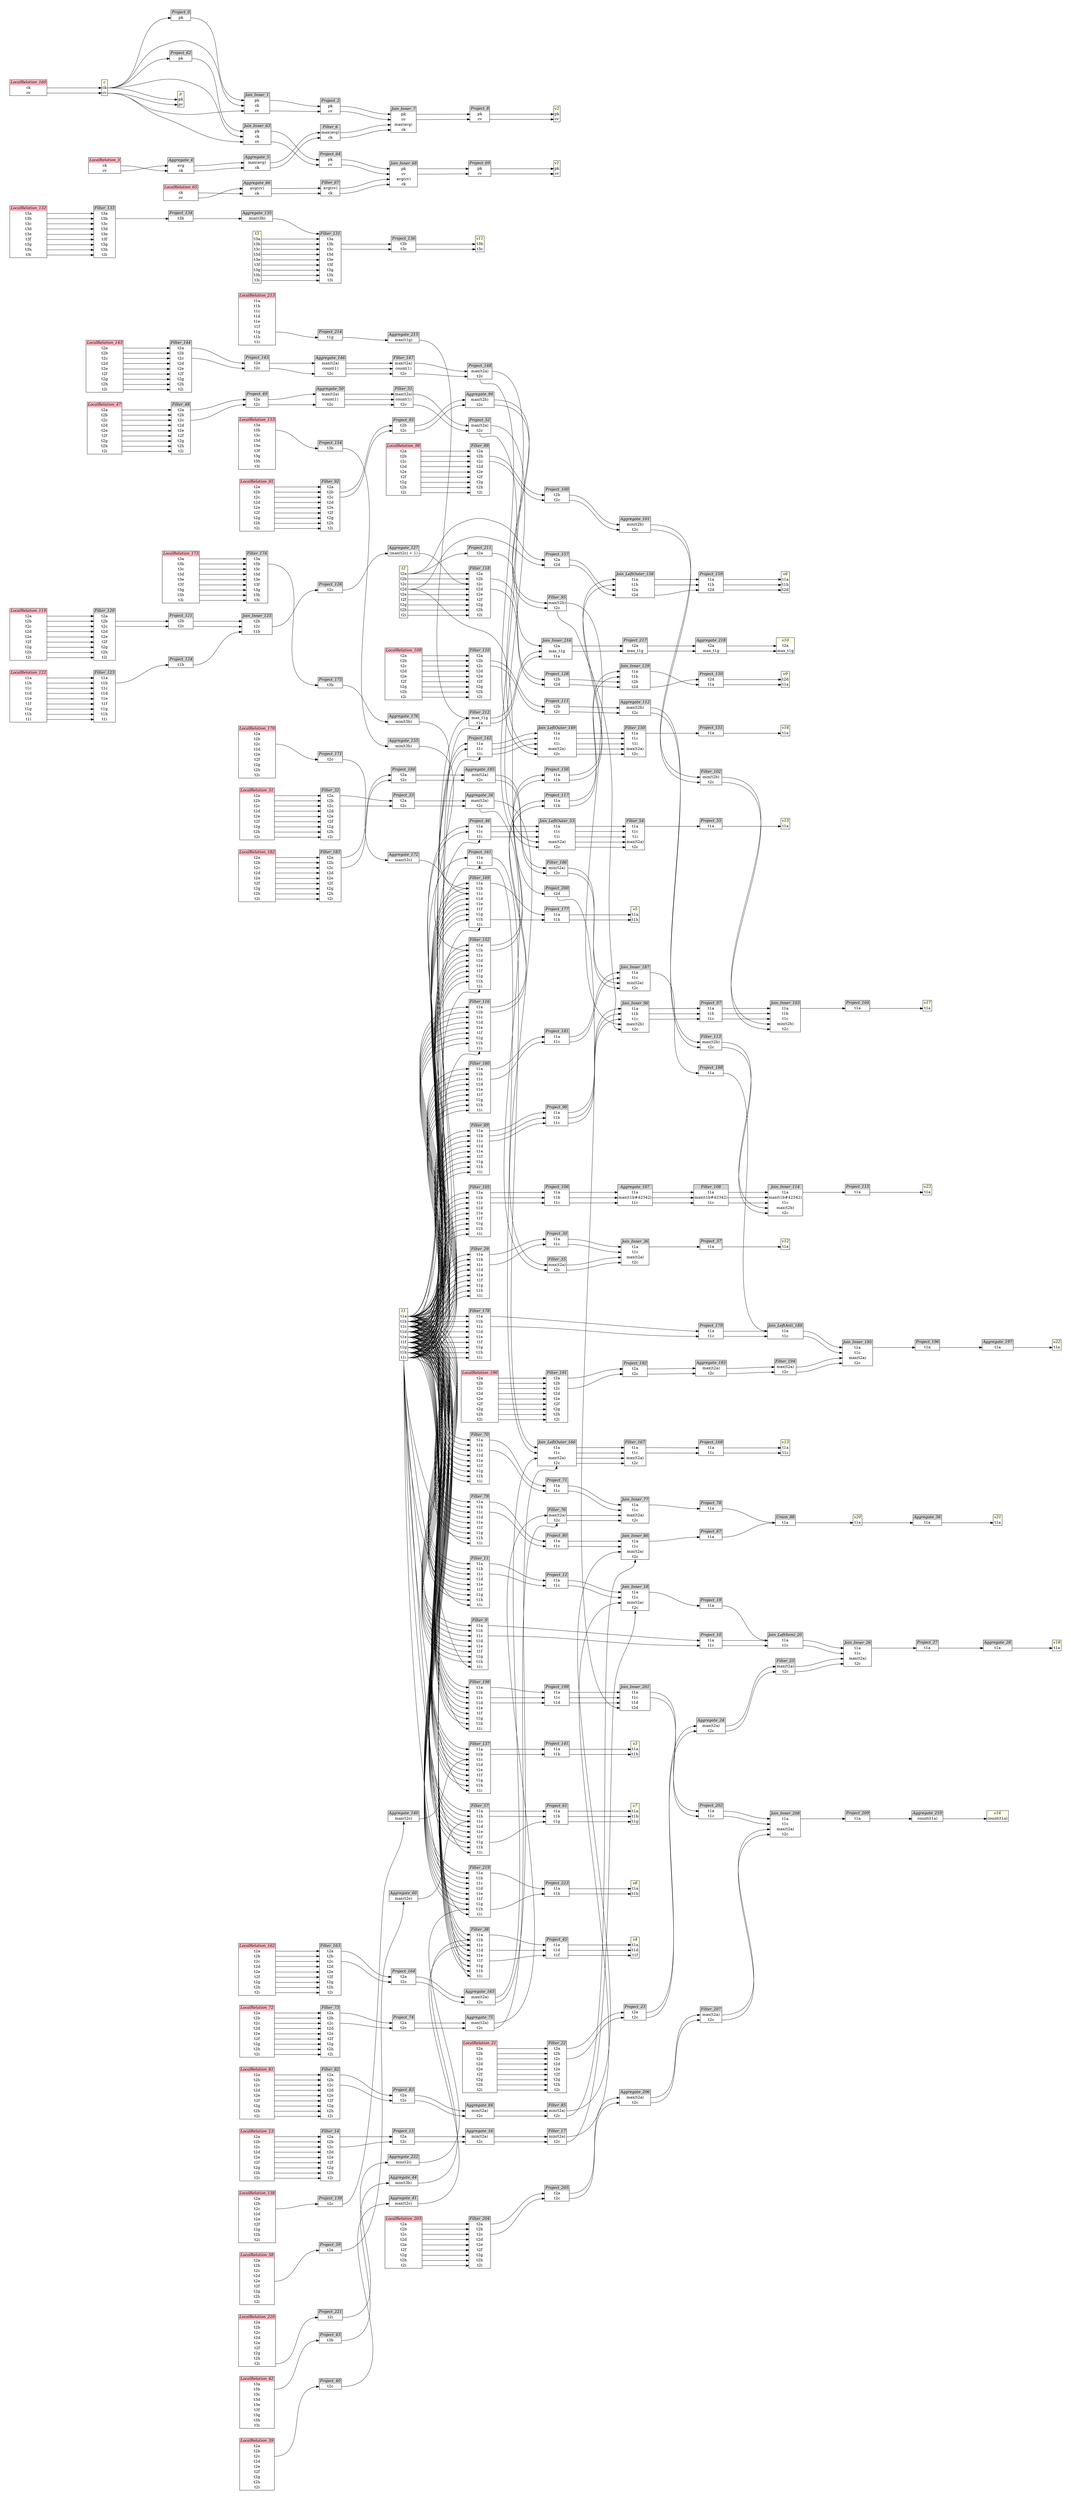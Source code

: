 // Automatically generated by SQLFlowTestSuite


digraph {
  graph [pad="0.5", nodesep="0.5", ranksep="2", fontname="Helvetica"];
  node [shape=plain]
  rankdir=LR;

  
"Aggregate_101" [label=<
<table border="1" cellborder="0" cellspacing="0">
  <tr><td bgcolor="lightgray" port="nodeName"><i>Aggregate_101</i></td></tr>
  <tr><td port="0">min(t2b)</td></tr>
<tr><td port="1">t2c</td></tr>
</table>>];
     

"Aggregate_107" [label=<
<table border="1" cellborder="0" cellspacing="0">
  <tr><td bgcolor="lightgray" port="nodeName"><i>Aggregate_107</i></td></tr>
  <tr><td port="0">t1a</td></tr>
<tr><td port="1">max(t1b#42342)</td></tr>
<tr><td port="2">t1c</td></tr>
</table>>];
     

"Aggregate_112" [label=<
<table border="1" cellborder="0" cellspacing="0">
  <tr><td bgcolor="lightgray" port="nodeName"><i>Aggregate_112</i></td></tr>
  <tr><td port="0">max(t2b)</td></tr>
<tr><td port="1">t2c</td></tr>
</table>>];
     

"Aggregate_127" [label=<
<table border="1" cellborder="0" cellspacing="0">
  <tr><td bgcolor="lightgray" port="nodeName"><i>Aggregate_127</i></td></tr>
  <tr><td port="0">(max(t2c) + 1)</td></tr>
</table>>];
     

"Aggregate_135" [label=<
<table border="1" cellborder="0" cellspacing="0">
  <tr><td bgcolor="lightgray" port="nodeName"><i>Aggregate_135</i></td></tr>
  <tr><td port="0">min(t3b)</td></tr>
</table>>];
     

"Aggregate_140" [label=<
<table border="1" cellborder="0" cellspacing="0">
  <tr><td bgcolor="lightgray" port="nodeName"><i>Aggregate_140</i></td></tr>
  <tr><td port="0">max(t2c)</td></tr>
</table>>];
     

"Aggregate_146" [label=<
<table border="1" cellborder="0" cellspacing="0">
  <tr><td bgcolor="lightgray" port="nodeName"><i>Aggregate_146</i></td></tr>
  <tr><td port="0">max(t2a)</td></tr>
<tr><td port="1">count(1)</td></tr>
<tr><td port="2">t2c</td></tr>
</table>>];
     

"Aggregate_155" [label=<
<table border="1" cellborder="0" cellspacing="0">
  <tr><td bgcolor="lightgray" port="nodeName"><i>Aggregate_155</i></td></tr>
  <tr><td port="0">min(t3b)</td></tr>
</table>>];
     

"Aggregate_16" [label=<
<table border="1" cellborder="0" cellspacing="0">
  <tr><td bgcolor="lightgray" port="nodeName"><i>Aggregate_16</i></td></tr>
  <tr><td port="0">min(t2a)</td></tr>
<tr><td port="1">t2c</td></tr>
</table>>];
     

"Aggregate_165" [label=<
<table border="1" cellborder="0" cellspacing="0">
  <tr><td bgcolor="lightgray" port="nodeName"><i>Aggregate_165</i></td></tr>
  <tr><td port="0">max(t2a)</td></tr>
<tr><td port="1">t2c</td></tr>
</table>>];
     

"Aggregate_172" [label=<
<table border="1" cellborder="0" cellspacing="0">
  <tr><td bgcolor="lightgray" port="nodeName"><i>Aggregate_172</i></td></tr>
  <tr><td port="0">max(t2c)</td></tr>
</table>>];
     

"Aggregate_176" [label=<
<table border="1" cellborder="0" cellspacing="0">
  <tr><td bgcolor="lightgray" port="nodeName"><i>Aggregate_176</i></td></tr>
  <tr><td port="0">min(t3b)</td></tr>
</table>>];
     

"Aggregate_185" [label=<
<table border="1" cellborder="0" cellspacing="0">
  <tr><td bgcolor="lightgray" port="nodeName"><i>Aggregate_185</i></td></tr>
  <tr><td port="0">min(t2a)</td></tr>
<tr><td port="1">t2c</td></tr>
</table>>];
     

"Aggregate_193" [label=<
<table border="1" cellborder="0" cellspacing="0">
  <tr><td bgcolor="lightgray" port="nodeName"><i>Aggregate_193</i></td></tr>
  <tr><td port="0">max(t2a)</td></tr>
<tr><td port="1">t2c</td></tr>
</table>>];
     

"Aggregate_197" [label=<
<table border="1" cellborder="0" cellspacing="0">
  <tr><td bgcolor="lightgray" port="nodeName"><i>Aggregate_197</i></td></tr>
  <tr><td port="0">t1a</td></tr>
</table>>];
     

"Aggregate_206" [label=<
<table border="1" cellborder="0" cellspacing="0">
  <tr><td bgcolor="lightgray" port="nodeName"><i>Aggregate_206</i></td></tr>
  <tr><td port="0">max(t2a)</td></tr>
<tr><td port="1">t2c</td></tr>
</table>>];
     

"Aggregate_210" [label=<
<table border="1" cellborder="0" cellspacing="0">
  <tr><td bgcolor="lightgray" port="nodeName"><i>Aggregate_210</i></td></tr>
  <tr><td port="0">count(t1a)</td></tr>
</table>>];
     

"Aggregate_215" [label=<
<table border="1" cellborder="0" cellspacing="0">
  <tr><td bgcolor="lightgray" port="nodeName"><i>Aggregate_215</i></td></tr>
  <tr><td port="0">max(t1g)</td></tr>
</table>>];
     

"Aggregate_218" [label=<
<table border="1" cellborder="0" cellspacing="0">
  <tr><td bgcolor="lightgray" port="nodeName"><i>Aggregate_218</i></td></tr>
  <tr><td port="0">t2a</td></tr>
<tr><td port="1">max_t1g</td></tr>
</table>>];
     

"Aggregate_222" [label=<
<table border="1" cellborder="0" cellspacing="0">
  <tr><td bgcolor="lightgray" port="nodeName"><i>Aggregate_222</i></td></tr>
  <tr><td port="0">min(t2i)</td></tr>
</table>>];
     

"Aggregate_24" [label=<
<table border="1" cellborder="0" cellspacing="0">
  <tr><td bgcolor="lightgray" port="nodeName"><i>Aggregate_24</i></td></tr>
  <tr><td port="0">max(t2a)</td></tr>
<tr><td port="1">t2c</td></tr>
</table>>];
     

"Aggregate_28" [label=<
<table border="1" cellborder="0" cellspacing="0">
  <tr><td bgcolor="lightgray" port="nodeName"><i>Aggregate_28</i></td></tr>
  <tr><td port="0">t1a</td></tr>
</table>>];
     

"Aggregate_34" [label=<
<table border="1" cellborder="0" cellspacing="0">
  <tr><td bgcolor="lightgray" port="nodeName"><i>Aggregate_34</i></td></tr>
  <tr><td port="0">max(t2a)</td></tr>
<tr><td port="1">t2c</td></tr>
</table>>];
     

"Aggregate_4" [label=<
<table border="1" cellborder="0" cellspacing="0">
  <tr><td bgcolor="lightgray" port="nodeName"><i>Aggregate_4</i></td></tr>
  <tr><td port="0">avg</td></tr>
<tr><td port="1">ck</td></tr>
</table>>];
     

"Aggregate_41" [label=<
<table border="1" cellborder="0" cellspacing="0">
  <tr><td bgcolor="lightgray" port="nodeName"><i>Aggregate_41</i></td></tr>
  <tr><td port="0">max(t2c)</td></tr>
</table>>];
     

"Aggregate_44" [label=<
<table border="1" cellborder="0" cellspacing="0">
  <tr><td bgcolor="lightgray" port="nodeName"><i>Aggregate_44</i></td></tr>
  <tr><td port="0">min(t3b)</td></tr>
</table>>];
     

"Aggregate_5" [label=<
<table border="1" cellborder="0" cellspacing="0">
  <tr><td bgcolor="lightgray" port="nodeName"><i>Aggregate_5</i></td></tr>
  <tr><td port="0">max(avg)</td></tr>
<tr><td port="1">ck</td></tr>
</table>>];
     

"Aggregate_50" [label=<
<table border="1" cellborder="0" cellspacing="0">
  <tr><td bgcolor="lightgray" port="nodeName"><i>Aggregate_50</i></td></tr>
  <tr><td port="0">max(t2a)</td></tr>
<tr><td port="1">count(1)</td></tr>
<tr><td port="2">t2c</td></tr>
</table>>];
     

"Aggregate_56" [label=<
<table border="1" cellborder="0" cellspacing="0">
  <tr><td bgcolor="lightgray" port="nodeName"><i>Aggregate_56</i></td></tr>
  <tr><td port="0">t1a</td></tr>
</table>>];
     

"Aggregate_60" [label=<
<table border="1" cellborder="0" cellspacing="0">
  <tr><td bgcolor="lightgray" port="nodeName"><i>Aggregate_60</i></td></tr>
  <tr><td port="0">max(t2e)</td></tr>
</table>>];
     

"Aggregate_66" [label=<
<table border="1" cellborder="0" cellspacing="0">
  <tr><td bgcolor="lightgray" port="nodeName"><i>Aggregate_66</i></td></tr>
  <tr><td port="0">avg(cv)</td></tr>
<tr><td port="1">ck</td></tr>
</table>>];
     

"Aggregate_75" [label=<
<table border="1" cellborder="0" cellspacing="0">
  <tr><td bgcolor="lightgray" port="nodeName"><i>Aggregate_75</i></td></tr>
  <tr><td port="0">max(t2a)</td></tr>
<tr><td port="1">t2c</td></tr>
</table>>];
     

"Aggregate_84" [label=<
<table border="1" cellborder="0" cellspacing="0">
  <tr><td bgcolor="lightgray" port="nodeName"><i>Aggregate_84</i></td></tr>
  <tr><td port="0">min(t2a)</td></tr>
<tr><td port="1">t2c</td></tr>
</table>>];
     

"Aggregate_94" [label=<
<table border="1" cellborder="0" cellspacing="0">
  <tr><td bgcolor="lightgray" port="nodeName"><i>Aggregate_94</i></td></tr>
  <tr><td port="0">max(t2b)</td></tr>
<tr><td port="1">t2c</td></tr>
</table>>];
     

"Filter_102" [label=<
<table border="1" cellborder="0" cellspacing="0">
  <tr><td bgcolor="lightgray" port="nodeName"><i>Filter_102</i></td></tr>
  <tr><td port="0">min(t2b)</td></tr>
<tr><td port="1">t2c</td></tr>
</table>>];
     

"Filter_105" [label=<
<table border="1" cellborder="0" cellspacing="0">
  <tr><td bgcolor="lightgray" port="nodeName"><i>Filter_105</i></td></tr>
  <tr><td port="0">t1a</td></tr>
<tr><td port="1">t1b</td></tr>
<tr><td port="2">t1c</td></tr>
<tr><td port="3">t1d</td></tr>
<tr><td port="4">t1e</td></tr>
<tr><td port="5">t1f</td></tr>
<tr><td port="6">t1g</td></tr>
<tr><td port="7">t1h</td></tr>
<tr><td port="8">t1i</td></tr>
</table>>];
     

"Filter_108" [label=<
<table border="1" cellborder="0" cellspacing="0">
  <tr><td bgcolor="lightgray" port="nodeName"><i>Filter_108</i></td></tr>
  <tr><td port="0">t1a</td></tr>
<tr><td port="1">max(t1b#42342)</td></tr>
<tr><td port="2">t1c</td></tr>
</table>>];
     

"Filter_11" [label=<
<table border="1" cellborder="0" cellspacing="0">
  <tr><td bgcolor="lightgray" port="nodeName"><i>Filter_11</i></td></tr>
  <tr><td port="0">t1a</td></tr>
<tr><td port="1">t1b</td></tr>
<tr><td port="2">t1c</td></tr>
<tr><td port="3">t1d</td></tr>
<tr><td port="4">t1e</td></tr>
<tr><td port="5">t1f</td></tr>
<tr><td port="6">t1g</td></tr>
<tr><td port="7">t1h</td></tr>
<tr><td port="8">t1i</td></tr>
</table>>];
     

"Filter_110" [label=<
<table border="1" cellborder="0" cellspacing="0">
  <tr><td bgcolor="lightgray" port="nodeName"><i>Filter_110</i></td></tr>
  <tr><td port="0">t2a</td></tr>
<tr><td port="1">t2b</td></tr>
<tr><td port="2">t2c</td></tr>
<tr><td port="3">t2d</td></tr>
<tr><td port="4">t2e</td></tr>
<tr><td port="5">t2f</td></tr>
<tr><td port="6">t2g</td></tr>
<tr><td port="7">t2h</td></tr>
<tr><td port="8">t2i</td></tr>
</table>>];
     

"Filter_113" [label=<
<table border="1" cellborder="0" cellspacing="0">
  <tr><td bgcolor="lightgray" port="nodeName"><i>Filter_113</i></td></tr>
  <tr><td port="0">max(t2b)</td></tr>
<tr><td port="1">t2c</td></tr>
</table>>];
     

"Filter_116" [label=<
<table border="1" cellborder="0" cellspacing="0">
  <tr><td bgcolor="lightgray" port="nodeName"><i>Filter_116</i></td></tr>
  <tr><td port="0">t1a</td></tr>
<tr><td port="1">t1b</td></tr>
<tr><td port="2">t1c</td></tr>
<tr><td port="3">t1d</td></tr>
<tr><td port="4">t1e</td></tr>
<tr><td port="5">t1f</td></tr>
<tr><td port="6">t1g</td></tr>
<tr><td port="7">t1h</td></tr>
<tr><td port="8">t1i</td></tr>
</table>>];
     

"Filter_118" [label=<
<table border="1" cellborder="0" cellspacing="0">
  <tr><td bgcolor="lightgray" port="nodeName"><i>Filter_118</i></td></tr>
  <tr><td port="0">t2a</td></tr>
<tr><td port="1">t2b</td></tr>
<tr><td port="2">t2c</td></tr>
<tr><td port="3">t2d</td></tr>
<tr><td port="4">t2e</td></tr>
<tr><td port="5">t2f</td></tr>
<tr><td port="6">t2g</td></tr>
<tr><td port="7">t2h</td></tr>
<tr><td port="8">t2i</td></tr>
</table>>];
     

"Filter_120" [label=<
<table border="1" cellborder="0" cellspacing="0">
  <tr><td bgcolor="lightgray" port="nodeName"><i>Filter_120</i></td></tr>
  <tr><td port="0">t2a</td></tr>
<tr><td port="1">t2b</td></tr>
<tr><td port="2">t2c</td></tr>
<tr><td port="3">t2d</td></tr>
<tr><td port="4">t2e</td></tr>
<tr><td port="5">t2f</td></tr>
<tr><td port="6">t2g</td></tr>
<tr><td port="7">t2h</td></tr>
<tr><td port="8">t2i</td></tr>
</table>>];
     

"Filter_123" [label=<
<table border="1" cellborder="0" cellspacing="0">
  <tr><td bgcolor="lightgray" port="nodeName"><i>Filter_123</i></td></tr>
  <tr><td port="0">t1a</td></tr>
<tr><td port="1">t1b</td></tr>
<tr><td port="2">t1c</td></tr>
<tr><td port="3">t1d</td></tr>
<tr><td port="4">t1e</td></tr>
<tr><td port="5">t1f</td></tr>
<tr><td port="6">t1g</td></tr>
<tr><td port="7">t1h</td></tr>
<tr><td port="8">t1i</td></tr>
</table>>];
     

"Filter_131" [label=<
<table border="1" cellborder="0" cellspacing="0">
  <tr><td bgcolor="lightgray" port="nodeName"><i>Filter_131</i></td></tr>
  <tr><td port="0">t3a</td></tr>
<tr><td port="1">t3b</td></tr>
<tr><td port="2">t3c</td></tr>
<tr><td port="3">t3d</td></tr>
<tr><td port="4">t3e</td></tr>
<tr><td port="5">t3f</td></tr>
<tr><td port="6">t3g</td></tr>
<tr><td port="7">t3h</td></tr>
<tr><td port="8">t3i</td></tr>
</table>>];
     

"Filter_133" [label=<
<table border="1" cellborder="0" cellspacing="0">
  <tr><td bgcolor="lightgray" port="nodeName"><i>Filter_133</i></td></tr>
  <tr><td port="0">t3a</td></tr>
<tr><td port="1">t3b</td></tr>
<tr><td port="2">t3c</td></tr>
<tr><td port="3">t3d</td></tr>
<tr><td port="4">t3e</td></tr>
<tr><td port="5">t3f</td></tr>
<tr><td port="6">t3g</td></tr>
<tr><td port="7">t3h</td></tr>
<tr><td port="8">t3i</td></tr>
</table>>];
     

"Filter_137" [label=<
<table border="1" cellborder="0" cellspacing="0">
  <tr><td bgcolor="lightgray" port="nodeName"><i>Filter_137</i></td></tr>
  <tr><td port="0">t1a</td></tr>
<tr><td port="1">t1b</td></tr>
<tr><td port="2">t1c</td></tr>
<tr><td port="3">t1d</td></tr>
<tr><td port="4">t1e</td></tr>
<tr><td port="5">t1f</td></tr>
<tr><td port="6">t1g</td></tr>
<tr><td port="7">t1h</td></tr>
<tr><td port="8">t1i</td></tr>
</table>>];
     

"Filter_14" [label=<
<table border="1" cellborder="0" cellspacing="0">
  <tr><td bgcolor="lightgray" port="nodeName"><i>Filter_14</i></td></tr>
  <tr><td port="0">t2a</td></tr>
<tr><td port="1">t2b</td></tr>
<tr><td port="2">t2c</td></tr>
<tr><td port="3">t2d</td></tr>
<tr><td port="4">t2e</td></tr>
<tr><td port="5">t2f</td></tr>
<tr><td port="6">t2g</td></tr>
<tr><td port="7">t2h</td></tr>
<tr><td port="8">t2i</td></tr>
</table>>];
     

"Filter_144" [label=<
<table border="1" cellborder="0" cellspacing="0">
  <tr><td bgcolor="lightgray" port="nodeName"><i>Filter_144</i></td></tr>
  <tr><td port="0">t2a</td></tr>
<tr><td port="1">t2b</td></tr>
<tr><td port="2">t2c</td></tr>
<tr><td port="3">t2d</td></tr>
<tr><td port="4">t2e</td></tr>
<tr><td port="5">t2f</td></tr>
<tr><td port="6">t2g</td></tr>
<tr><td port="7">t2h</td></tr>
<tr><td port="8">t2i</td></tr>
</table>>];
     

"Filter_147" [label=<
<table border="1" cellborder="0" cellspacing="0">
  <tr><td bgcolor="lightgray" port="nodeName"><i>Filter_147</i></td></tr>
  <tr><td port="0">max(t2a)</td></tr>
<tr><td port="1">count(1)</td></tr>
<tr><td port="2">t2c</td></tr>
</table>>];
     

"Filter_150" [label=<
<table border="1" cellborder="0" cellspacing="0">
  <tr><td bgcolor="lightgray" port="nodeName"><i>Filter_150</i></td></tr>
  <tr><td port="0">t1a</td></tr>
<tr><td port="1">t1c</td></tr>
<tr><td port="2">t1i</td></tr>
<tr><td port="3">max(t2a)</td></tr>
<tr><td port="4">t2c</td></tr>
</table>>];
     

"Filter_152" [label=<
<table border="1" cellborder="0" cellspacing="0">
  <tr><td bgcolor="lightgray" port="nodeName"><i>Filter_152</i></td></tr>
  <tr><td port="0">t1a</td></tr>
<tr><td port="1">t1b</td></tr>
<tr><td port="2">t1c</td></tr>
<tr><td port="3">t1d</td></tr>
<tr><td port="4">t1e</td></tr>
<tr><td port="5">t1f</td></tr>
<tr><td port="6">t1g</td></tr>
<tr><td port="7">t1h</td></tr>
<tr><td port="8">t1i</td></tr>
</table>>];
     

"Filter_163" [label=<
<table border="1" cellborder="0" cellspacing="0">
  <tr><td bgcolor="lightgray" port="nodeName"><i>Filter_163</i></td></tr>
  <tr><td port="0">t2a</td></tr>
<tr><td port="1">t2b</td></tr>
<tr><td port="2">t2c</td></tr>
<tr><td port="3">t2d</td></tr>
<tr><td port="4">t2e</td></tr>
<tr><td port="5">t2f</td></tr>
<tr><td port="6">t2g</td></tr>
<tr><td port="7">t2h</td></tr>
<tr><td port="8">t2i</td></tr>
</table>>];
     

"Filter_167" [label=<
<table border="1" cellborder="0" cellspacing="0">
  <tr><td bgcolor="lightgray" port="nodeName"><i>Filter_167</i></td></tr>
  <tr><td port="0">t1a</td></tr>
<tr><td port="1">t1c</td></tr>
<tr><td port="2">max(t2a)</td></tr>
<tr><td port="3">t2c</td></tr>
</table>>];
     

"Filter_169" [label=<
<table border="1" cellborder="0" cellspacing="0">
  <tr><td bgcolor="lightgray" port="nodeName"><i>Filter_169</i></td></tr>
  <tr><td port="0">t1a</td></tr>
<tr><td port="1">t1b</td></tr>
<tr><td port="2">t1c</td></tr>
<tr><td port="3">t1d</td></tr>
<tr><td port="4">t1e</td></tr>
<tr><td port="5">t1f</td></tr>
<tr><td port="6">t1g</td></tr>
<tr><td port="7">t1h</td></tr>
<tr><td port="8">t1i</td></tr>
</table>>];
     

"Filter_17" [label=<
<table border="1" cellborder="0" cellspacing="0">
  <tr><td bgcolor="lightgray" port="nodeName"><i>Filter_17</i></td></tr>
  <tr><td port="0">min(t2a)</td></tr>
<tr><td port="1">t2c</td></tr>
</table>>];
     

"Filter_174" [label=<
<table border="1" cellborder="0" cellspacing="0">
  <tr><td bgcolor="lightgray" port="nodeName"><i>Filter_174</i></td></tr>
  <tr><td port="0">t3a</td></tr>
<tr><td port="1">t3b</td></tr>
<tr><td port="2">t3c</td></tr>
<tr><td port="3">t3d</td></tr>
<tr><td port="4">t3e</td></tr>
<tr><td port="5">t3f</td></tr>
<tr><td port="6">t3g</td></tr>
<tr><td port="7">t3h</td></tr>
<tr><td port="8">t3i</td></tr>
</table>>];
     

"Filter_178" [label=<
<table border="1" cellborder="0" cellspacing="0">
  <tr><td bgcolor="lightgray" port="nodeName"><i>Filter_178</i></td></tr>
  <tr><td port="0">t1a</td></tr>
<tr><td port="1">t1b</td></tr>
<tr><td port="2">t1c</td></tr>
<tr><td port="3">t1d</td></tr>
<tr><td port="4">t1e</td></tr>
<tr><td port="5">t1f</td></tr>
<tr><td port="6">t1g</td></tr>
<tr><td port="7">t1h</td></tr>
<tr><td port="8">t1i</td></tr>
</table>>];
     

"Filter_180" [label=<
<table border="1" cellborder="0" cellspacing="0">
  <tr><td bgcolor="lightgray" port="nodeName"><i>Filter_180</i></td></tr>
  <tr><td port="0">t1a</td></tr>
<tr><td port="1">t1b</td></tr>
<tr><td port="2">t1c</td></tr>
<tr><td port="3">t1d</td></tr>
<tr><td port="4">t1e</td></tr>
<tr><td port="5">t1f</td></tr>
<tr><td port="6">t1g</td></tr>
<tr><td port="7">t1h</td></tr>
<tr><td port="8">t1i</td></tr>
</table>>];
     

"Filter_183" [label=<
<table border="1" cellborder="0" cellspacing="0">
  <tr><td bgcolor="lightgray" port="nodeName"><i>Filter_183</i></td></tr>
  <tr><td port="0">t2a</td></tr>
<tr><td port="1">t2b</td></tr>
<tr><td port="2">t2c</td></tr>
<tr><td port="3">t2d</td></tr>
<tr><td port="4">t2e</td></tr>
<tr><td port="5">t2f</td></tr>
<tr><td port="6">t2g</td></tr>
<tr><td port="7">t2h</td></tr>
<tr><td port="8">t2i</td></tr>
</table>>];
     

"Filter_186" [label=<
<table border="1" cellborder="0" cellspacing="0">
  <tr><td bgcolor="lightgray" port="nodeName"><i>Filter_186</i></td></tr>
  <tr><td port="0">min(t2a)</td></tr>
<tr><td port="1">t2c</td></tr>
</table>>];
     

"Filter_191" [label=<
<table border="1" cellborder="0" cellspacing="0">
  <tr><td bgcolor="lightgray" port="nodeName"><i>Filter_191</i></td></tr>
  <tr><td port="0">t2a</td></tr>
<tr><td port="1">t2b</td></tr>
<tr><td port="2">t2c</td></tr>
<tr><td port="3">t2d</td></tr>
<tr><td port="4">t2e</td></tr>
<tr><td port="5">t2f</td></tr>
<tr><td port="6">t2g</td></tr>
<tr><td port="7">t2h</td></tr>
<tr><td port="8">t2i</td></tr>
</table>>];
     

"Filter_194" [label=<
<table border="1" cellborder="0" cellspacing="0">
  <tr><td bgcolor="lightgray" port="nodeName"><i>Filter_194</i></td></tr>
  <tr><td port="0">max(t2a)</td></tr>
<tr><td port="1">t2c</td></tr>
</table>>];
     

"Filter_198" [label=<
<table border="1" cellborder="0" cellspacing="0">
  <tr><td bgcolor="lightgray" port="nodeName"><i>Filter_198</i></td></tr>
  <tr><td port="0">t1a</td></tr>
<tr><td port="1">t1b</td></tr>
<tr><td port="2">t1c</td></tr>
<tr><td port="3">t1d</td></tr>
<tr><td port="4">t1e</td></tr>
<tr><td port="5">t1f</td></tr>
<tr><td port="6">t1g</td></tr>
<tr><td port="7">t1h</td></tr>
<tr><td port="8">t1i</td></tr>
</table>>];
     

"Filter_204" [label=<
<table border="1" cellborder="0" cellspacing="0">
  <tr><td bgcolor="lightgray" port="nodeName"><i>Filter_204</i></td></tr>
  <tr><td port="0">t2a</td></tr>
<tr><td port="1">t2b</td></tr>
<tr><td port="2">t2c</td></tr>
<tr><td port="3">t2d</td></tr>
<tr><td port="4">t2e</td></tr>
<tr><td port="5">t2f</td></tr>
<tr><td port="6">t2g</td></tr>
<tr><td port="7">t2h</td></tr>
<tr><td port="8">t2i</td></tr>
</table>>];
     

"Filter_207" [label=<
<table border="1" cellborder="0" cellspacing="0">
  <tr><td bgcolor="lightgray" port="nodeName"><i>Filter_207</i></td></tr>
  <tr><td port="0">max(t2a)</td></tr>
<tr><td port="1">t2c</td></tr>
</table>>];
     

"Filter_212" [label=<
<table border="1" cellborder="0" cellspacing="0">
  <tr><td bgcolor="lightgray" port="nodeName"><i>Filter_212</i></td></tr>
  <tr><td port="0">max_t1g</td></tr>
<tr><td port="1">t1a</td></tr>
</table>>];
     

"Filter_219" [label=<
<table border="1" cellborder="0" cellspacing="0">
  <tr><td bgcolor="lightgray" port="nodeName"><i>Filter_219</i></td></tr>
  <tr><td port="0">t1a</td></tr>
<tr><td port="1">t1b</td></tr>
<tr><td port="2">t1c</td></tr>
<tr><td port="3">t1d</td></tr>
<tr><td port="4">t1e</td></tr>
<tr><td port="5">t1f</td></tr>
<tr><td port="6">t1g</td></tr>
<tr><td port="7">t1h</td></tr>
<tr><td port="8">t1i</td></tr>
</table>>];
     

"Filter_22" [label=<
<table border="1" cellborder="0" cellspacing="0">
  <tr><td bgcolor="lightgray" port="nodeName"><i>Filter_22</i></td></tr>
  <tr><td port="0">t2a</td></tr>
<tr><td port="1">t2b</td></tr>
<tr><td port="2">t2c</td></tr>
<tr><td port="3">t2d</td></tr>
<tr><td port="4">t2e</td></tr>
<tr><td port="5">t2f</td></tr>
<tr><td port="6">t2g</td></tr>
<tr><td port="7">t2h</td></tr>
<tr><td port="8">t2i</td></tr>
</table>>];
     

"Filter_25" [label=<
<table border="1" cellborder="0" cellspacing="0">
  <tr><td bgcolor="lightgray" port="nodeName"><i>Filter_25</i></td></tr>
  <tr><td port="0">max(t2a)</td></tr>
<tr><td port="1">t2c</td></tr>
</table>>];
     

"Filter_29" [label=<
<table border="1" cellborder="0" cellspacing="0">
  <tr><td bgcolor="lightgray" port="nodeName"><i>Filter_29</i></td></tr>
  <tr><td port="0">t1a</td></tr>
<tr><td port="1">t1b</td></tr>
<tr><td port="2">t1c</td></tr>
<tr><td port="3">t1d</td></tr>
<tr><td port="4">t1e</td></tr>
<tr><td port="5">t1f</td></tr>
<tr><td port="6">t1g</td></tr>
<tr><td port="7">t1h</td></tr>
<tr><td port="8">t1i</td></tr>
</table>>];
     

"Filter_32" [label=<
<table border="1" cellborder="0" cellspacing="0">
  <tr><td bgcolor="lightgray" port="nodeName"><i>Filter_32</i></td></tr>
  <tr><td port="0">t2a</td></tr>
<tr><td port="1">t2b</td></tr>
<tr><td port="2">t2c</td></tr>
<tr><td port="3">t2d</td></tr>
<tr><td port="4">t2e</td></tr>
<tr><td port="5">t2f</td></tr>
<tr><td port="6">t2g</td></tr>
<tr><td port="7">t2h</td></tr>
<tr><td port="8">t2i</td></tr>
</table>>];
     

"Filter_35" [label=<
<table border="1" cellborder="0" cellspacing="0">
  <tr><td bgcolor="lightgray" port="nodeName"><i>Filter_35</i></td></tr>
  <tr><td port="0">max(t2a)</td></tr>
<tr><td port="1">t2c</td></tr>
</table>>];
     

"Filter_38" [label=<
<table border="1" cellborder="0" cellspacing="0">
  <tr><td bgcolor="lightgray" port="nodeName"><i>Filter_38</i></td></tr>
  <tr><td port="0">t1a</td></tr>
<tr><td port="1">t1b</td></tr>
<tr><td port="2">t1c</td></tr>
<tr><td port="3">t1d</td></tr>
<tr><td port="4">t1e</td></tr>
<tr><td port="5">t1f</td></tr>
<tr><td port="6">t1g</td></tr>
<tr><td port="7">t1h</td></tr>
<tr><td port="8">t1i</td></tr>
</table>>];
     

"Filter_48" [label=<
<table border="1" cellborder="0" cellspacing="0">
  <tr><td bgcolor="lightgray" port="nodeName"><i>Filter_48</i></td></tr>
  <tr><td port="0">t2a</td></tr>
<tr><td port="1">t2b</td></tr>
<tr><td port="2">t2c</td></tr>
<tr><td port="3">t2d</td></tr>
<tr><td port="4">t2e</td></tr>
<tr><td port="5">t2f</td></tr>
<tr><td port="6">t2g</td></tr>
<tr><td port="7">t2h</td></tr>
<tr><td port="8">t2i</td></tr>
</table>>];
     

"Filter_51" [label=<
<table border="1" cellborder="0" cellspacing="0">
  <tr><td bgcolor="lightgray" port="nodeName"><i>Filter_51</i></td></tr>
  <tr><td port="0">max(t2a)</td></tr>
<tr><td port="1">count(1)</td></tr>
<tr><td port="2">t2c</td></tr>
</table>>];
     

"Filter_54" [label=<
<table border="1" cellborder="0" cellspacing="0">
  <tr><td bgcolor="lightgray" port="nodeName"><i>Filter_54</i></td></tr>
  <tr><td port="0">t1a</td></tr>
<tr><td port="1">t1c</td></tr>
<tr><td port="2">t1i</td></tr>
<tr><td port="3">max(t2a)</td></tr>
<tr><td port="4">t2c</td></tr>
</table>>];
     

"Filter_57" [label=<
<table border="1" cellborder="0" cellspacing="0">
  <tr><td bgcolor="lightgray" port="nodeName"><i>Filter_57</i></td></tr>
  <tr><td port="0">t1a</td></tr>
<tr><td port="1">t1b</td></tr>
<tr><td port="2">t1c</td></tr>
<tr><td port="3">t1d</td></tr>
<tr><td port="4">t1e</td></tr>
<tr><td port="5">t1f</td></tr>
<tr><td port="6">t1g</td></tr>
<tr><td port="7">t1h</td></tr>
<tr><td port="8">t1i</td></tr>
</table>>];
     

"Filter_6" [label=<
<table border="1" cellborder="0" cellspacing="0">
  <tr><td bgcolor="lightgray" port="nodeName"><i>Filter_6</i></td></tr>
  <tr><td port="0">max(avg)</td></tr>
<tr><td port="1">ck</td></tr>
</table>>];
     

"Filter_67" [label=<
<table border="1" cellborder="0" cellspacing="0">
  <tr><td bgcolor="lightgray" port="nodeName"><i>Filter_67</i></td></tr>
  <tr><td port="0">avg(cv)</td></tr>
<tr><td port="1">ck</td></tr>
</table>>];
     

"Filter_70" [label=<
<table border="1" cellborder="0" cellspacing="0">
  <tr><td bgcolor="lightgray" port="nodeName"><i>Filter_70</i></td></tr>
  <tr><td port="0">t1a</td></tr>
<tr><td port="1">t1b</td></tr>
<tr><td port="2">t1c</td></tr>
<tr><td port="3">t1d</td></tr>
<tr><td port="4">t1e</td></tr>
<tr><td port="5">t1f</td></tr>
<tr><td port="6">t1g</td></tr>
<tr><td port="7">t1h</td></tr>
<tr><td port="8">t1i</td></tr>
</table>>];
     

"Filter_73" [label=<
<table border="1" cellborder="0" cellspacing="0">
  <tr><td bgcolor="lightgray" port="nodeName"><i>Filter_73</i></td></tr>
  <tr><td port="0">t2a</td></tr>
<tr><td port="1">t2b</td></tr>
<tr><td port="2">t2c</td></tr>
<tr><td port="3">t2d</td></tr>
<tr><td port="4">t2e</td></tr>
<tr><td port="5">t2f</td></tr>
<tr><td port="6">t2g</td></tr>
<tr><td port="7">t2h</td></tr>
<tr><td port="8">t2i</td></tr>
</table>>];
     

"Filter_76" [label=<
<table border="1" cellborder="0" cellspacing="0">
  <tr><td bgcolor="lightgray" port="nodeName"><i>Filter_76</i></td></tr>
  <tr><td port="0">max(t2a)</td></tr>
<tr><td port="1">t2c</td></tr>
</table>>];
     

"Filter_79" [label=<
<table border="1" cellborder="0" cellspacing="0">
  <tr><td bgcolor="lightgray" port="nodeName"><i>Filter_79</i></td></tr>
  <tr><td port="0">t1a</td></tr>
<tr><td port="1">t1b</td></tr>
<tr><td port="2">t1c</td></tr>
<tr><td port="3">t1d</td></tr>
<tr><td port="4">t1e</td></tr>
<tr><td port="5">t1f</td></tr>
<tr><td port="6">t1g</td></tr>
<tr><td port="7">t1h</td></tr>
<tr><td port="8">t1i</td></tr>
</table>>];
     

"Filter_82" [label=<
<table border="1" cellborder="0" cellspacing="0">
  <tr><td bgcolor="lightgray" port="nodeName"><i>Filter_82</i></td></tr>
  <tr><td port="0">t2a</td></tr>
<tr><td port="1">t2b</td></tr>
<tr><td port="2">t2c</td></tr>
<tr><td port="3">t2d</td></tr>
<tr><td port="4">t2e</td></tr>
<tr><td port="5">t2f</td></tr>
<tr><td port="6">t2g</td></tr>
<tr><td port="7">t2h</td></tr>
<tr><td port="8">t2i</td></tr>
</table>>];
     

"Filter_85" [label=<
<table border="1" cellborder="0" cellspacing="0">
  <tr><td bgcolor="lightgray" port="nodeName"><i>Filter_85</i></td></tr>
  <tr><td port="0">min(t2a)</td></tr>
<tr><td port="1">t2c</td></tr>
</table>>];
     

"Filter_89" [label=<
<table border="1" cellborder="0" cellspacing="0">
  <tr><td bgcolor="lightgray" port="nodeName"><i>Filter_89</i></td></tr>
  <tr><td port="0">t1a</td></tr>
<tr><td port="1">t1b</td></tr>
<tr><td port="2">t1c</td></tr>
<tr><td port="3">t1d</td></tr>
<tr><td port="4">t1e</td></tr>
<tr><td port="5">t1f</td></tr>
<tr><td port="6">t1g</td></tr>
<tr><td port="7">t1h</td></tr>
<tr><td port="8">t1i</td></tr>
</table>>];
     

"Filter_9" [label=<
<table border="1" cellborder="0" cellspacing="0">
  <tr><td bgcolor="lightgray" port="nodeName"><i>Filter_9</i></td></tr>
  <tr><td port="0">t1a</td></tr>
<tr><td port="1">t1b</td></tr>
<tr><td port="2">t1c</td></tr>
<tr><td port="3">t1d</td></tr>
<tr><td port="4">t1e</td></tr>
<tr><td port="5">t1f</td></tr>
<tr><td port="6">t1g</td></tr>
<tr><td port="7">t1h</td></tr>
<tr><td port="8">t1i</td></tr>
</table>>];
     

"Filter_92" [label=<
<table border="1" cellborder="0" cellspacing="0">
  <tr><td bgcolor="lightgray" port="nodeName"><i>Filter_92</i></td></tr>
  <tr><td port="0">t2a</td></tr>
<tr><td port="1">t2b</td></tr>
<tr><td port="2">t2c</td></tr>
<tr><td port="3">t2d</td></tr>
<tr><td port="4">t2e</td></tr>
<tr><td port="5">t2f</td></tr>
<tr><td port="6">t2g</td></tr>
<tr><td port="7">t2h</td></tr>
<tr><td port="8">t2i</td></tr>
</table>>];
     

"Filter_95" [label=<
<table border="1" cellborder="0" cellspacing="0">
  <tr><td bgcolor="lightgray" port="nodeName"><i>Filter_95</i></td></tr>
  <tr><td port="0">max(t2b)</td></tr>
<tr><td port="1">t2c</td></tr>
</table>>];
     

"Filter_99" [label=<
<table border="1" cellborder="0" cellspacing="0">
  <tr><td bgcolor="lightgray" port="nodeName"><i>Filter_99</i></td></tr>
  <tr><td port="0">t2a</td></tr>
<tr><td port="1">t2b</td></tr>
<tr><td port="2">t2c</td></tr>
<tr><td port="3">t2d</td></tr>
<tr><td port="4">t2e</td></tr>
<tr><td port="5">t2f</td></tr>
<tr><td port="6">t2g</td></tr>
<tr><td port="7">t2h</td></tr>
<tr><td port="8">t2i</td></tr>
</table>>];
     

"Join_Inner_1" [label=<
<table border="1" cellborder="0" cellspacing="0">
  <tr><td bgcolor="lightgray" port="nodeName"><i>Join_Inner_1</i></td></tr>
  <tr><td port="0">pk</td></tr>
<tr><td port="1">ck</td></tr>
<tr><td port="2">cv</td></tr>
</table>>];
     

"Join_Inner_103" [label=<
<table border="1" cellborder="0" cellspacing="0">
  <tr><td bgcolor="lightgray" port="nodeName"><i>Join_Inner_103</i></td></tr>
  <tr><td port="0">t1a</td></tr>
<tr><td port="1">t1b</td></tr>
<tr><td port="2">t1c</td></tr>
<tr><td port="3">min(t2b)</td></tr>
<tr><td port="4">t2c</td></tr>
</table>>];
     

"Join_Inner_114" [label=<
<table border="1" cellborder="0" cellspacing="0">
  <tr><td bgcolor="lightgray" port="nodeName"><i>Join_Inner_114</i></td></tr>
  <tr><td port="0">t1a</td></tr>
<tr><td port="1">max(t1b#42342)</td></tr>
<tr><td port="2">t1c</td></tr>
<tr><td port="3">max(t2b)</td></tr>
<tr><td port="4">t2c</td></tr>
</table>>];
     

"Join_Inner_125" [label=<
<table border="1" cellborder="0" cellspacing="0">
  <tr><td bgcolor="lightgray" port="nodeName"><i>Join_Inner_125</i></td></tr>
  <tr><td port="0">t2b</td></tr>
<tr><td port="1">t2c</td></tr>
<tr><td port="2">t1b</td></tr>
</table>>];
     

"Join_Inner_129" [label=<
<table border="1" cellborder="0" cellspacing="0">
  <tr><td bgcolor="lightgray" port="nodeName"><i>Join_Inner_129</i></td></tr>
  <tr><td port="0">t1a</td></tr>
<tr><td port="1">t1b</td></tr>
<tr><td port="2">t2b</td></tr>
<tr><td port="3">t2d</td></tr>
</table>>];
     

"Join_Inner_18" [label=<
<table border="1" cellborder="0" cellspacing="0">
  <tr><td bgcolor="lightgray" port="nodeName"><i>Join_Inner_18</i></td></tr>
  <tr><td port="0">t1a</td></tr>
<tr><td port="1">t1c</td></tr>
<tr><td port="2">min(t2a)</td></tr>
<tr><td port="3">t2c</td></tr>
</table>>];
     

"Join_Inner_187" [label=<
<table border="1" cellborder="0" cellspacing="0">
  <tr><td bgcolor="lightgray" port="nodeName"><i>Join_Inner_187</i></td></tr>
  <tr><td port="0">t1a</td></tr>
<tr><td port="1">t1c</td></tr>
<tr><td port="2">min(t2a)</td></tr>
<tr><td port="3">t2c</td></tr>
</table>>];
     

"Join_Inner_195" [label=<
<table border="1" cellborder="0" cellspacing="0">
  <tr><td bgcolor="lightgray" port="nodeName"><i>Join_Inner_195</i></td></tr>
  <tr><td port="0">t1a</td></tr>
<tr><td port="1">t1c</td></tr>
<tr><td port="2">max(t2a)</td></tr>
<tr><td port="3">t2c</td></tr>
</table>>];
     

"Join_Inner_201" [label=<
<table border="1" cellborder="0" cellspacing="0">
  <tr><td bgcolor="lightgray" port="nodeName"><i>Join_Inner_201</i></td></tr>
  <tr><td port="0">t1a</td></tr>
<tr><td port="1">t1c</td></tr>
<tr><td port="2">t1d</td></tr>
<tr><td port="3">t2d</td></tr>
</table>>];
     

"Join_Inner_208" [label=<
<table border="1" cellborder="0" cellspacing="0">
  <tr><td bgcolor="lightgray" port="nodeName"><i>Join_Inner_208</i></td></tr>
  <tr><td port="0">t1a</td></tr>
<tr><td port="1">t1c</td></tr>
<tr><td port="2">max(t2a)</td></tr>
<tr><td port="3">t2c</td></tr>
</table>>];
     

"Join_Inner_216" [label=<
<table border="1" cellborder="0" cellspacing="0">
  <tr><td bgcolor="lightgray" port="nodeName"><i>Join_Inner_216</i></td></tr>
  <tr><td port="0">t2a</td></tr>
<tr><td port="1">max_t1g</td></tr>
<tr><td port="2">t1a</td></tr>
</table>>];
     

"Join_Inner_26" [label=<
<table border="1" cellborder="0" cellspacing="0">
  <tr><td bgcolor="lightgray" port="nodeName"><i>Join_Inner_26</i></td></tr>
  <tr><td port="0">t1a</td></tr>
<tr><td port="1">t1c</td></tr>
<tr><td port="2">max(t2a)</td></tr>
<tr><td port="3">t2c</td></tr>
</table>>];
     

"Join_Inner_36" [label=<
<table border="1" cellborder="0" cellspacing="0">
  <tr><td bgcolor="lightgray" port="nodeName"><i>Join_Inner_36</i></td></tr>
  <tr><td port="0">t1a</td></tr>
<tr><td port="1">t1c</td></tr>
<tr><td port="2">max(t2a)</td></tr>
<tr><td port="3">t2c</td></tr>
</table>>];
     

"Join_Inner_63" [label=<
<table border="1" cellborder="0" cellspacing="0">
  <tr><td bgcolor="lightgray" port="nodeName"><i>Join_Inner_63</i></td></tr>
  <tr><td port="0">pk</td></tr>
<tr><td port="1">ck</td></tr>
<tr><td port="2">cv</td></tr>
</table>>];
     

"Join_Inner_68" [label=<
<table border="1" cellborder="0" cellspacing="0">
  <tr><td bgcolor="lightgray" port="nodeName"><i>Join_Inner_68</i></td></tr>
  <tr><td port="0">pk</td></tr>
<tr><td port="1">cv</td></tr>
<tr><td port="2">avg(cv)</td></tr>
<tr><td port="3">ck</td></tr>
</table>>];
     

"Join_Inner_7" [label=<
<table border="1" cellborder="0" cellspacing="0">
  <tr><td bgcolor="lightgray" port="nodeName"><i>Join_Inner_7</i></td></tr>
  <tr><td port="0">pk</td></tr>
<tr><td port="1">cv</td></tr>
<tr><td port="2">max(avg)</td></tr>
<tr><td port="3">ck</td></tr>
</table>>];
     

"Join_Inner_77" [label=<
<table border="1" cellborder="0" cellspacing="0">
  <tr><td bgcolor="lightgray" port="nodeName"><i>Join_Inner_77</i></td></tr>
  <tr><td port="0">t1a</td></tr>
<tr><td port="1">t1c</td></tr>
<tr><td port="2">max(t2a)</td></tr>
<tr><td port="3">t2c</td></tr>
</table>>];
     

"Join_Inner_86" [label=<
<table border="1" cellborder="0" cellspacing="0">
  <tr><td bgcolor="lightgray" port="nodeName"><i>Join_Inner_86</i></td></tr>
  <tr><td port="0">t1a</td></tr>
<tr><td port="1">t1c</td></tr>
<tr><td port="2">min(t2a)</td></tr>
<tr><td port="3">t2c</td></tr>
</table>>];
     

"Join_Inner_96" [label=<
<table border="1" cellborder="0" cellspacing="0">
  <tr><td bgcolor="lightgray" port="nodeName"><i>Join_Inner_96</i></td></tr>
  <tr><td port="0">t1a</td></tr>
<tr><td port="1">t1b</td></tr>
<tr><td port="2">t1c</td></tr>
<tr><td port="3">max(t2b)</td></tr>
<tr><td port="4">t2c</td></tr>
</table>>];
     

"Join_LeftAnti_189" [label=<
<table border="1" cellborder="0" cellspacing="0">
  <tr><td bgcolor="lightgray" port="nodeName"><i>Join_LeftAnti_189</i></td></tr>
  <tr><td port="0">t1a</td></tr>
<tr><td port="1">t1c</td></tr>
</table>>];
     

"Join_LeftOuter_149" [label=<
<table border="1" cellborder="0" cellspacing="0">
  <tr><td bgcolor="lightgray" port="nodeName"><i>Join_LeftOuter_149</i></td></tr>
  <tr><td port="0">t1a</td></tr>
<tr><td port="1">t1c</td></tr>
<tr><td port="2">t1i</td></tr>
<tr><td port="3">max(t2a)</td></tr>
<tr><td port="4">t2c</td></tr>
</table>>];
     

"Join_LeftOuter_158" [label=<
<table border="1" cellborder="0" cellspacing="0">
  <tr><td bgcolor="lightgray" port="nodeName"><i>Join_LeftOuter_158</i></td></tr>
  <tr><td port="0">t1a</td></tr>
<tr><td port="1">t1b</td></tr>
<tr><td port="2">t2a</td></tr>
<tr><td port="3">t2d</td></tr>
</table>>];
     

"Join_LeftOuter_166" [label=<
<table border="1" cellborder="0" cellspacing="0">
  <tr><td bgcolor="lightgray" port="nodeName"><i>Join_LeftOuter_166</i></td></tr>
  <tr><td port="0">t1a</td></tr>
<tr><td port="1">t1c</td></tr>
<tr><td port="2">max(t2a)</td></tr>
<tr><td port="3">t2c</td></tr>
</table>>];
     

"Join_LeftOuter_53" [label=<
<table border="1" cellborder="0" cellspacing="0">
  <tr><td bgcolor="lightgray" port="nodeName"><i>Join_LeftOuter_53</i></td></tr>
  <tr><td port="0">t1a</td></tr>
<tr><td port="1">t1c</td></tr>
<tr><td port="2">t1i</td></tr>
<tr><td port="3">max(t2a)</td></tr>
<tr><td port="4">t2c</td></tr>
</table>>];
     

"Join_LeftSemi_20" [label=<
<table border="1" cellborder="0" cellspacing="0">
  <tr><td bgcolor="lightgray" port="nodeName"><i>Join_LeftSemi_20</i></td></tr>
  <tr><td port="0">t1a</td></tr>
<tr><td port="1">t1c</td></tr>
</table>>];
     

"LocalRelation_109" [label=<
<table border="1" cellborder="0" cellspacing="0">
  <tr><td bgcolor="lightpink" port="nodeName"><i>LocalRelation_109</i></td></tr>
  <tr><td port="0">t2a</td></tr>
<tr><td port="1">t2b</td></tr>
<tr><td port="2">t2c</td></tr>
<tr><td port="3">t2d</td></tr>
<tr><td port="4">t2e</td></tr>
<tr><td port="5">t2f</td></tr>
<tr><td port="6">t2g</td></tr>
<tr><td port="7">t2h</td></tr>
<tr><td port="8">t2i</td></tr>
</table>>];
     

"LocalRelation_119" [label=<
<table border="1" cellborder="0" cellspacing="0">
  <tr><td bgcolor="lightpink" port="nodeName"><i>LocalRelation_119</i></td></tr>
  <tr><td port="0">t2a</td></tr>
<tr><td port="1">t2b</td></tr>
<tr><td port="2">t2c</td></tr>
<tr><td port="3">t2d</td></tr>
<tr><td port="4">t2e</td></tr>
<tr><td port="5">t2f</td></tr>
<tr><td port="6">t2g</td></tr>
<tr><td port="7">t2h</td></tr>
<tr><td port="8">t2i</td></tr>
</table>>];
     

"LocalRelation_122" [label=<
<table border="1" cellborder="0" cellspacing="0">
  <tr><td bgcolor="lightpink" port="nodeName"><i>LocalRelation_122</i></td></tr>
  <tr><td port="0">t1a</td></tr>
<tr><td port="1">t1b</td></tr>
<tr><td port="2">t1c</td></tr>
<tr><td port="3">t1d</td></tr>
<tr><td port="4">t1e</td></tr>
<tr><td port="5">t1f</td></tr>
<tr><td port="6">t1g</td></tr>
<tr><td port="7">t1h</td></tr>
<tr><td port="8">t1i</td></tr>
</table>>];
     

"LocalRelation_13" [label=<
<table border="1" cellborder="0" cellspacing="0">
  <tr><td bgcolor="lightpink" port="nodeName"><i>LocalRelation_13</i></td></tr>
  <tr><td port="0">t2a</td></tr>
<tr><td port="1">t2b</td></tr>
<tr><td port="2">t2c</td></tr>
<tr><td port="3">t2d</td></tr>
<tr><td port="4">t2e</td></tr>
<tr><td port="5">t2f</td></tr>
<tr><td port="6">t2g</td></tr>
<tr><td port="7">t2h</td></tr>
<tr><td port="8">t2i</td></tr>
</table>>];
     

"LocalRelation_132" [label=<
<table border="1" cellborder="0" cellspacing="0">
  <tr><td bgcolor="lightpink" port="nodeName"><i>LocalRelation_132</i></td></tr>
  <tr><td port="0">t3a</td></tr>
<tr><td port="1">t3b</td></tr>
<tr><td port="2">t3c</td></tr>
<tr><td port="3">t3d</td></tr>
<tr><td port="4">t3e</td></tr>
<tr><td port="5">t3f</td></tr>
<tr><td port="6">t3g</td></tr>
<tr><td port="7">t3h</td></tr>
<tr><td port="8">t3i</td></tr>
</table>>];
     

"LocalRelation_138" [label=<
<table border="1" cellborder="0" cellspacing="0">
  <tr><td bgcolor="lightpink" port="nodeName"><i>LocalRelation_138</i></td></tr>
  <tr><td port="0">t2a</td></tr>
<tr><td port="1">t2b</td></tr>
<tr><td port="2">t2c</td></tr>
<tr><td port="3">t2d</td></tr>
<tr><td port="4">t2e</td></tr>
<tr><td port="5">t2f</td></tr>
<tr><td port="6">t2g</td></tr>
<tr><td port="7">t2h</td></tr>
<tr><td port="8">t2i</td></tr>
</table>>];
     

"LocalRelation_143" [label=<
<table border="1" cellborder="0" cellspacing="0">
  <tr><td bgcolor="lightpink" port="nodeName"><i>LocalRelation_143</i></td></tr>
  <tr><td port="0">t2a</td></tr>
<tr><td port="1">t2b</td></tr>
<tr><td port="2">t2c</td></tr>
<tr><td port="3">t2d</td></tr>
<tr><td port="4">t2e</td></tr>
<tr><td port="5">t2f</td></tr>
<tr><td port="6">t2g</td></tr>
<tr><td port="7">t2h</td></tr>
<tr><td port="8">t2i</td></tr>
</table>>];
     

"LocalRelation_153" [label=<
<table border="1" cellborder="0" cellspacing="0">
  <tr><td bgcolor="lightpink" port="nodeName"><i>LocalRelation_153</i></td></tr>
  <tr><td port="0">t3a</td></tr>
<tr><td port="1">t3b</td></tr>
<tr><td port="2">t3c</td></tr>
<tr><td port="3">t3d</td></tr>
<tr><td port="4">t3e</td></tr>
<tr><td port="5">t3f</td></tr>
<tr><td port="6">t3g</td></tr>
<tr><td port="7">t3h</td></tr>
<tr><td port="8">t3i</td></tr>
</table>>];
     

"LocalRelation_160" [label=<
<table border="1" cellborder="0" cellspacing="0">
  <tr><td bgcolor="lightpink" port="nodeName"><i>LocalRelation_160</i></td></tr>
  <tr><td port="0">ck</td></tr>
<tr><td port="1">cv</td></tr>
</table>>];
     

"LocalRelation_162" [label=<
<table border="1" cellborder="0" cellspacing="0">
  <tr><td bgcolor="lightpink" port="nodeName"><i>LocalRelation_162</i></td></tr>
  <tr><td port="0">t2a</td></tr>
<tr><td port="1">t2b</td></tr>
<tr><td port="2">t2c</td></tr>
<tr><td port="3">t2d</td></tr>
<tr><td port="4">t2e</td></tr>
<tr><td port="5">t2f</td></tr>
<tr><td port="6">t2g</td></tr>
<tr><td port="7">t2h</td></tr>
<tr><td port="8">t2i</td></tr>
</table>>];
     

"LocalRelation_170" [label=<
<table border="1" cellborder="0" cellspacing="0">
  <tr><td bgcolor="lightpink" port="nodeName"><i>LocalRelation_170</i></td></tr>
  <tr><td port="0">t2a</td></tr>
<tr><td port="1">t2b</td></tr>
<tr><td port="2">t2c</td></tr>
<tr><td port="3">t2d</td></tr>
<tr><td port="4">t2e</td></tr>
<tr><td port="5">t2f</td></tr>
<tr><td port="6">t2g</td></tr>
<tr><td port="7">t2h</td></tr>
<tr><td port="8">t2i</td></tr>
</table>>];
     

"LocalRelation_173" [label=<
<table border="1" cellborder="0" cellspacing="0">
  <tr><td bgcolor="lightpink" port="nodeName"><i>LocalRelation_173</i></td></tr>
  <tr><td port="0">t3a</td></tr>
<tr><td port="1">t3b</td></tr>
<tr><td port="2">t3c</td></tr>
<tr><td port="3">t3d</td></tr>
<tr><td port="4">t3e</td></tr>
<tr><td port="5">t3f</td></tr>
<tr><td port="6">t3g</td></tr>
<tr><td port="7">t3h</td></tr>
<tr><td port="8">t3i</td></tr>
</table>>];
     

"LocalRelation_182" [label=<
<table border="1" cellborder="0" cellspacing="0">
  <tr><td bgcolor="lightpink" port="nodeName"><i>LocalRelation_182</i></td></tr>
  <tr><td port="0">t2a</td></tr>
<tr><td port="1">t2b</td></tr>
<tr><td port="2">t2c</td></tr>
<tr><td port="3">t2d</td></tr>
<tr><td port="4">t2e</td></tr>
<tr><td port="5">t2f</td></tr>
<tr><td port="6">t2g</td></tr>
<tr><td port="7">t2h</td></tr>
<tr><td port="8">t2i</td></tr>
</table>>];
     

"LocalRelation_190" [label=<
<table border="1" cellborder="0" cellspacing="0">
  <tr><td bgcolor="lightpink" port="nodeName"><i>LocalRelation_190</i></td></tr>
  <tr><td port="0">t2a</td></tr>
<tr><td port="1">t2b</td></tr>
<tr><td port="2">t2c</td></tr>
<tr><td port="3">t2d</td></tr>
<tr><td port="4">t2e</td></tr>
<tr><td port="5">t2f</td></tr>
<tr><td port="6">t2g</td></tr>
<tr><td port="7">t2h</td></tr>
<tr><td port="8">t2i</td></tr>
</table>>];
     

"LocalRelation_203" [label=<
<table border="1" cellborder="0" cellspacing="0">
  <tr><td bgcolor="lightpink" port="nodeName"><i>LocalRelation_203</i></td></tr>
  <tr><td port="0">t2a</td></tr>
<tr><td port="1">t2b</td></tr>
<tr><td port="2">t2c</td></tr>
<tr><td port="3">t2d</td></tr>
<tr><td port="4">t2e</td></tr>
<tr><td port="5">t2f</td></tr>
<tr><td port="6">t2g</td></tr>
<tr><td port="7">t2h</td></tr>
<tr><td port="8">t2i</td></tr>
</table>>];
     

"LocalRelation_21" [label=<
<table border="1" cellborder="0" cellspacing="0">
  <tr><td bgcolor="lightpink" port="nodeName"><i>LocalRelation_21</i></td></tr>
  <tr><td port="0">t2a</td></tr>
<tr><td port="1">t2b</td></tr>
<tr><td port="2">t2c</td></tr>
<tr><td port="3">t2d</td></tr>
<tr><td port="4">t2e</td></tr>
<tr><td port="5">t2f</td></tr>
<tr><td port="6">t2g</td></tr>
<tr><td port="7">t2h</td></tr>
<tr><td port="8">t2i</td></tr>
</table>>];
     

"LocalRelation_213" [label=<
<table border="1" cellborder="0" cellspacing="0">
  <tr><td bgcolor="lightpink" port="nodeName"><i>LocalRelation_213</i></td></tr>
  <tr><td port="0">t1a</td></tr>
<tr><td port="1">t1b</td></tr>
<tr><td port="2">t1c</td></tr>
<tr><td port="3">t1d</td></tr>
<tr><td port="4">t1e</td></tr>
<tr><td port="5">t1f</td></tr>
<tr><td port="6">t1g</td></tr>
<tr><td port="7">t1h</td></tr>
<tr><td port="8">t1i</td></tr>
</table>>];
     

"LocalRelation_220" [label=<
<table border="1" cellborder="0" cellspacing="0">
  <tr><td bgcolor="lightpink" port="nodeName"><i>LocalRelation_220</i></td></tr>
  <tr><td port="0">t2a</td></tr>
<tr><td port="1">t2b</td></tr>
<tr><td port="2">t2c</td></tr>
<tr><td port="3">t2d</td></tr>
<tr><td port="4">t2e</td></tr>
<tr><td port="5">t2f</td></tr>
<tr><td port="6">t2g</td></tr>
<tr><td port="7">t2h</td></tr>
<tr><td port="8">t2i</td></tr>
</table>>];
     

"LocalRelation_3" [label=<
<table border="1" cellborder="0" cellspacing="0">
  <tr><td bgcolor="lightpink" port="nodeName"><i>LocalRelation_3</i></td></tr>
  <tr><td port="0">ck</td></tr>
<tr><td port="1">cv</td></tr>
</table>>];
     

"LocalRelation_31" [label=<
<table border="1" cellborder="0" cellspacing="0">
  <tr><td bgcolor="lightpink" port="nodeName"><i>LocalRelation_31</i></td></tr>
  <tr><td port="0">t2a</td></tr>
<tr><td port="1">t2b</td></tr>
<tr><td port="2">t2c</td></tr>
<tr><td port="3">t2d</td></tr>
<tr><td port="4">t2e</td></tr>
<tr><td port="5">t2f</td></tr>
<tr><td port="6">t2g</td></tr>
<tr><td port="7">t2h</td></tr>
<tr><td port="8">t2i</td></tr>
</table>>];
     

"LocalRelation_39" [label=<
<table border="1" cellborder="0" cellspacing="0">
  <tr><td bgcolor="lightpink" port="nodeName"><i>LocalRelation_39</i></td></tr>
  <tr><td port="0">t2a</td></tr>
<tr><td port="1">t2b</td></tr>
<tr><td port="2">t2c</td></tr>
<tr><td port="3">t2d</td></tr>
<tr><td port="4">t2e</td></tr>
<tr><td port="5">t2f</td></tr>
<tr><td port="6">t2g</td></tr>
<tr><td port="7">t2h</td></tr>
<tr><td port="8">t2i</td></tr>
</table>>];
     

"LocalRelation_42" [label=<
<table border="1" cellborder="0" cellspacing="0">
  <tr><td bgcolor="lightpink" port="nodeName"><i>LocalRelation_42</i></td></tr>
  <tr><td port="0">t3a</td></tr>
<tr><td port="1">t3b</td></tr>
<tr><td port="2">t3c</td></tr>
<tr><td port="3">t3d</td></tr>
<tr><td port="4">t3e</td></tr>
<tr><td port="5">t3f</td></tr>
<tr><td port="6">t3g</td></tr>
<tr><td port="7">t3h</td></tr>
<tr><td port="8">t3i</td></tr>
</table>>];
     

"LocalRelation_47" [label=<
<table border="1" cellborder="0" cellspacing="0">
  <tr><td bgcolor="lightpink" port="nodeName"><i>LocalRelation_47</i></td></tr>
  <tr><td port="0">t2a</td></tr>
<tr><td port="1">t2b</td></tr>
<tr><td port="2">t2c</td></tr>
<tr><td port="3">t2d</td></tr>
<tr><td port="4">t2e</td></tr>
<tr><td port="5">t2f</td></tr>
<tr><td port="6">t2g</td></tr>
<tr><td port="7">t2h</td></tr>
<tr><td port="8">t2i</td></tr>
</table>>];
     

"LocalRelation_58" [label=<
<table border="1" cellborder="0" cellspacing="0">
  <tr><td bgcolor="lightpink" port="nodeName"><i>LocalRelation_58</i></td></tr>
  <tr><td port="0">t2a</td></tr>
<tr><td port="1">t2b</td></tr>
<tr><td port="2">t2c</td></tr>
<tr><td port="3">t2d</td></tr>
<tr><td port="4">t2e</td></tr>
<tr><td port="5">t2f</td></tr>
<tr><td port="6">t2g</td></tr>
<tr><td port="7">t2h</td></tr>
<tr><td port="8">t2i</td></tr>
</table>>];
     

"LocalRelation_65" [label=<
<table border="1" cellborder="0" cellspacing="0">
  <tr><td bgcolor="lightpink" port="nodeName"><i>LocalRelation_65</i></td></tr>
  <tr><td port="0">ck</td></tr>
<tr><td port="1">cv</td></tr>
</table>>];
     

"LocalRelation_72" [label=<
<table border="1" cellborder="0" cellspacing="0">
  <tr><td bgcolor="lightpink" port="nodeName"><i>LocalRelation_72</i></td></tr>
  <tr><td port="0">t2a</td></tr>
<tr><td port="1">t2b</td></tr>
<tr><td port="2">t2c</td></tr>
<tr><td port="3">t2d</td></tr>
<tr><td port="4">t2e</td></tr>
<tr><td port="5">t2f</td></tr>
<tr><td port="6">t2g</td></tr>
<tr><td port="7">t2h</td></tr>
<tr><td port="8">t2i</td></tr>
</table>>];
     

"LocalRelation_81" [label=<
<table border="1" cellborder="0" cellspacing="0">
  <tr><td bgcolor="lightpink" port="nodeName"><i>LocalRelation_81</i></td></tr>
  <tr><td port="0">t2a</td></tr>
<tr><td port="1">t2b</td></tr>
<tr><td port="2">t2c</td></tr>
<tr><td port="3">t2d</td></tr>
<tr><td port="4">t2e</td></tr>
<tr><td port="5">t2f</td></tr>
<tr><td port="6">t2g</td></tr>
<tr><td port="7">t2h</td></tr>
<tr><td port="8">t2i</td></tr>
</table>>];
     

"LocalRelation_91" [label=<
<table border="1" cellborder="0" cellspacing="0">
  <tr><td bgcolor="lightpink" port="nodeName"><i>LocalRelation_91</i></td></tr>
  <tr><td port="0">t2a</td></tr>
<tr><td port="1">t2b</td></tr>
<tr><td port="2">t2c</td></tr>
<tr><td port="3">t2d</td></tr>
<tr><td port="4">t2e</td></tr>
<tr><td port="5">t2f</td></tr>
<tr><td port="6">t2g</td></tr>
<tr><td port="7">t2h</td></tr>
<tr><td port="8">t2i</td></tr>
</table>>];
     

"LocalRelation_98" [label=<
<table border="1" cellborder="0" cellspacing="0">
  <tr><td bgcolor="lightpink" port="nodeName"><i>LocalRelation_98</i></td></tr>
  <tr><td port="0">t2a</td></tr>
<tr><td port="1">t2b</td></tr>
<tr><td port="2">t2c</td></tr>
<tr><td port="3">t2d</td></tr>
<tr><td port="4">t2e</td></tr>
<tr><td port="5">t2f</td></tr>
<tr><td port="6">t2g</td></tr>
<tr><td port="7">t2h</td></tr>
<tr><td port="8">t2i</td></tr>
</table>>];
     

"Project_0" [label=<
<table border="1" cellborder="0" cellspacing="0">
  <tr><td bgcolor="lightgray" port="nodeName"><i>Project_0</i></td></tr>
  <tr><td port="0">pk</td></tr>
</table>>];
     

"Project_10" [label=<
<table border="1" cellborder="0" cellspacing="0">
  <tr><td bgcolor="lightgray" port="nodeName"><i>Project_10</i></td></tr>
  <tr><td port="0">t1a</td></tr>
<tr><td port="1">t1c</td></tr>
</table>>];
     

"Project_100" [label=<
<table border="1" cellborder="0" cellspacing="0">
  <tr><td bgcolor="lightgray" port="nodeName"><i>Project_100</i></td></tr>
  <tr><td port="0">t2b</td></tr>
<tr><td port="1">t2c</td></tr>
</table>>];
     

"Project_104" [label=<
<table border="1" cellborder="0" cellspacing="0">
  <tr><td bgcolor="lightgray" port="nodeName"><i>Project_104</i></td></tr>
  <tr><td port="0">t1a</td></tr>
</table>>];
     

"Project_106" [label=<
<table border="1" cellborder="0" cellspacing="0">
  <tr><td bgcolor="lightgray" port="nodeName"><i>Project_106</i></td></tr>
  <tr><td port="0">t1a</td></tr>
<tr><td port="1">t1b</td></tr>
<tr><td port="2">t1c</td></tr>
</table>>];
     

"Project_111" [label=<
<table border="1" cellborder="0" cellspacing="0">
  <tr><td bgcolor="lightgray" port="nodeName"><i>Project_111</i></td></tr>
  <tr><td port="0">t2b</td></tr>
<tr><td port="1">t2c</td></tr>
</table>>];
     

"Project_115" [label=<
<table border="1" cellborder="0" cellspacing="0">
  <tr><td bgcolor="lightgray" port="nodeName"><i>Project_115</i></td></tr>
  <tr><td port="0">t1a</td></tr>
</table>>];
     

"Project_117" [label=<
<table border="1" cellborder="0" cellspacing="0">
  <tr><td bgcolor="lightgray" port="nodeName"><i>Project_117</i></td></tr>
  <tr><td port="0">t1a</td></tr>
<tr><td port="1">t1b</td></tr>
</table>>];
     

"Project_12" [label=<
<table border="1" cellborder="0" cellspacing="0">
  <tr><td bgcolor="lightgray" port="nodeName"><i>Project_12</i></td></tr>
  <tr><td port="0">t1a</td></tr>
<tr><td port="1">t1c</td></tr>
</table>>];
     

"Project_121" [label=<
<table border="1" cellborder="0" cellspacing="0">
  <tr><td bgcolor="lightgray" port="nodeName"><i>Project_121</i></td></tr>
  <tr><td port="0">t2b</td></tr>
<tr><td port="1">t2c</td></tr>
</table>>];
     

"Project_124" [label=<
<table border="1" cellborder="0" cellspacing="0">
  <tr><td bgcolor="lightgray" port="nodeName"><i>Project_124</i></td></tr>
  <tr><td port="0">t1b</td></tr>
</table>>];
     

"Project_126" [label=<
<table border="1" cellborder="0" cellspacing="0">
  <tr><td bgcolor="lightgray" port="nodeName"><i>Project_126</i></td></tr>
  <tr><td port="0">t2c</td></tr>
</table>>];
     

"Project_128" [label=<
<table border="1" cellborder="0" cellspacing="0">
  <tr><td bgcolor="lightgray" port="nodeName"><i>Project_128</i></td></tr>
  <tr><td port="0">t2b</td></tr>
<tr><td port="1">t2d</td></tr>
</table>>];
     

"Project_130" [label=<
<table border="1" cellborder="0" cellspacing="0">
  <tr><td bgcolor="lightgray" port="nodeName"><i>Project_130</i></td></tr>
  <tr><td port="0">t2d</td></tr>
<tr><td port="1">t1a</td></tr>
</table>>];
     

"Project_134" [label=<
<table border="1" cellborder="0" cellspacing="0">
  <tr><td bgcolor="lightgray" port="nodeName"><i>Project_134</i></td></tr>
  <tr><td port="0">t3b</td></tr>
</table>>];
     

"Project_136" [label=<
<table border="1" cellborder="0" cellspacing="0">
  <tr><td bgcolor="lightgray" port="nodeName"><i>Project_136</i></td></tr>
  <tr><td port="0">t3b</td></tr>
<tr><td port="1">t3c</td></tr>
</table>>];
     

"Project_139" [label=<
<table border="1" cellborder="0" cellspacing="0">
  <tr><td bgcolor="lightgray" port="nodeName"><i>Project_139</i></td></tr>
  <tr><td port="0">t2c</td></tr>
</table>>];
     

"Project_141" [label=<
<table border="1" cellborder="0" cellspacing="0">
  <tr><td bgcolor="lightgray" port="nodeName"><i>Project_141</i></td></tr>
  <tr><td port="0">t1a</td></tr>
<tr><td port="1">t1b</td></tr>
</table>>];
     

"Project_142" [label=<
<table border="1" cellborder="0" cellspacing="0">
  <tr><td bgcolor="lightgray" port="nodeName"><i>Project_142</i></td></tr>
  <tr><td port="0">t1a</td></tr>
<tr><td port="1">t1c</td></tr>
<tr><td port="2">t1i</td></tr>
</table>>];
     

"Project_145" [label=<
<table border="1" cellborder="0" cellspacing="0">
  <tr><td bgcolor="lightgray" port="nodeName"><i>Project_145</i></td></tr>
  <tr><td port="0">t2a</td></tr>
<tr><td port="1">t2c</td></tr>
</table>>];
     

"Project_148" [label=<
<table border="1" cellborder="0" cellspacing="0">
  <tr><td bgcolor="lightgray" port="nodeName"><i>Project_148</i></td></tr>
  <tr><td port="0">max(t2a)</td></tr>
<tr><td port="1">t2c</td></tr>
</table>>];
     

"Project_15" [label=<
<table border="1" cellborder="0" cellspacing="0">
  <tr><td bgcolor="lightgray" port="nodeName"><i>Project_15</i></td></tr>
  <tr><td port="0">t2a</td></tr>
<tr><td port="1">t2c</td></tr>
</table>>];
     

"Project_151" [label=<
<table border="1" cellborder="0" cellspacing="0">
  <tr><td bgcolor="lightgray" port="nodeName"><i>Project_151</i></td></tr>
  <tr><td port="0">t1a</td></tr>
</table>>];
     

"Project_154" [label=<
<table border="1" cellborder="0" cellspacing="0">
  <tr><td bgcolor="lightgray" port="nodeName"><i>Project_154</i></td></tr>
  <tr><td port="0">t3b</td></tr>
</table>>];
     

"Project_156" [label=<
<table border="1" cellborder="0" cellspacing="0">
  <tr><td bgcolor="lightgray" port="nodeName"><i>Project_156</i></td></tr>
  <tr><td port="0">t1a</td></tr>
<tr><td port="1">t1b</td></tr>
</table>>];
     

"Project_157" [label=<
<table border="1" cellborder="0" cellspacing="0">
  <tr><td bgcolor="lightgray" port="nodeName"><i>Project_157</i></td></tr>
  <tr><td port="0">t2a</td></tr>
<tr><td port="1">t2d</td></tr>
</table>>];
     

"Project_159" [label=<
<table border="1" cellborder="0" cellspacing="0">
  <tr><td bgcolor="lightgray" port="nodeName"><i>Project_159</i></td></tr>
  <tr><td port="0">t1a</td></tr>
<tr><td port="1">t1b</td></tr>
<tr><td port="2">t2d</td></tr>
</table>>];
     

"Project_161" [label=<
<table border="1" cellborder="0" cellspacing="0">
  <tr><td bgcolor="lightgray" port="nodeName"><i>Project_161</i></td></tr>
  <tr><td port="0">t1a</td></tr>
<tr><td port="1">t1c</td></tr>
</table>>];
     

"Project_164" [label=<
<table border="1" cellborder="0" cellspacing="0">
  <tr><td bgcolor="lightgray" port="nodeName"><i>Project_164</i></td></tr>
  <tr><td port="0">t2a</td></tr>
<tr><td port="1">t2c</td></tr>
</table>>];
     

"Project_168" [label=<
<table border="1" cellborder="0" cellspacing="0">
  <tr><td bgcolor="lightgray" port="nodeName"><i>Project_168</i></td></tr>
  <tr><td port="0">t1a</td></tr>
<tr><td port="1">t1c</td></tr>
</table>>];
     

"Project_171" [label=<
<table border="1" cellborder="0" cellspacing="0">
  <tr><td bgcolor="lightgray" port="nodeName"><i>Project_171</i></td></tr>
  <tr><td port="0">t2c</td></tr>
</table>>];
     

"Project_175" [label=<
<table border="1" cellborder="0" cellspacing="0">
  <tr><td bgcolor="lightgray" port="nodeName"><i>Project_175</i></td></tr>
  <tr><td port="0">t3b</td></tr>
</table>>];
     

"Project_177" [label=<
<table border="1" cellborder="0" cellspacing="0">
  <tr><td bgcolor="lightgray" port="nodeName"><i>Project_177</i></td></tr>
  <tr><td port="0">t1a</td></tr>
<tr><td port="1">t1h</td></tr>
</table>>];
     

"Project_179" [label=<
<table border="1" cellborder="0" cellspacing="0">
  <tr><td bgcolor="lightgray" port="nodeName"><i>Project_179</i></td></tr>
  <tr><td port="0">t1a</td></tr>
<tr><td port="1">t1c</td></tr>
</table>>];
     

"Project_181" [label=<
<table border="1" cellborder="0" cellspacing="0">
  <tr><td bgcolor="lightgray" port="nodeName"><i>Project_181</i></td></tr>
  <tr><td port="0">t1a</td></tr>
<tr><td port="1">t1c</td></tr>
</table>>];
     

"Project_184" [label=<
<table border="1" cellborder="0" cellspacing="0">
  <tr><td bgcolor="lightgray" port="nodeName"><i>Project_184</i></td></tr>
  <tr><td port="0">t2a</td></tr>
<tr><td port="1">t2c</td></tr>
</table>>];
     

"Project_188" [label=<
<table border="1" cellborder="0" cellspacing="0">
  <tr><td bgcolor="lightgray" port="nodeName"><i>Project_188</i></td></tr>
  <tr><td port="0">t1a</td></tr>
</table>>];
     

"Project_19" [label=<
<table border="1" cellborder="0" cellspacing="0">
  <tr><td bgcolor="lightgray" port="nodeName"><i>Project_19</i></td></tr>
  <tr><td port="0">t1a</td></tr>
</table>>];
     

"Project_192" [label=<
<table border="1" cellborder="0" cellspacing="0">
  <tr><td bgcolor="lightgray" port="nodeName"><i>Project_192</i></td></tr>
  <tr><td port="0">t2a</td></tr>
<tr><td port="1">t2c</td></tr>
</table>>];
     

"Project_196" [label=<
<table border="1" cellborder="0" cellspacing="0">
  <tr><td bgcolor="lightgray" port="nodeName"><i>Project_196</i></td></tr>
  <tr><td port="0">t1a</td></tr>
</table>>];
     

"Project_199" [label=<
<table border="1" cellborder="0" cellspacing="0">
  <tr><td bgcolor="lightgray" port="nodeName"><i>Project_199</i></td></tr>
  <tr><td port="0">t1a</td></tr>
<tr><td port="1">t1c</td></tr>
<tr><td port="2">t1d</td></tr>
</table>>];
     

"Project_2" [label=<
<table border="1" cellborder="0" cellspacing="0">
  <tr><td bgcolor="lightgray" port="nodeName"><i>Project_2</i></td></tr>
  <tr><td port="0">pk</td></tr>
<tr><td port="1">cv</td></tr>
</table>>];
     

"Project_200" [label=<
<table border="1" cellborder="0" cellspacing="0">
  <tr><td bgcolor="lightgray" port="nodeName"><i>Project_200</i></td></tr>
  <tr><td port="0">t2d</td></tr>
</table>>];
     

"Project_202" [label=<
<table border="1" cellborder="0" cellspacing="0">
  <tr><td bgcolor="lightgray" port="nodeName"><i>Project_202</i></td></tr>
  <tr><td port="0">t1a</td></tr>
<tr><td port="1">t1c</td></tr>
</table>>];
     

"Project_205" [label=<
<table border="1" cellborder="0" cellspacing="0">
  <tr><td bgcolor="lightgray" port="nodeName"><i>Project_205</i></td></tr>
  <tr><td port="0">t2a</td></tr>
<tr><td port="1">t2c</td></tr>
</table>>];
     

"Project_209" [label=<
<table border="1" cellborder="0" cellspacing="0">
  <tr><td bgcolor="lightgray" port="nodeName"><i>Project_209</i></td></tr>
  <tr><td port="0">t1a</td></tr>
</table>>];
     

"Project_211" [label=<
<table border="1" cellborder="0" cellspacing="0">
  <tr><td bgcolor="lightgray" port="nodeName"><i>Project_211</i></td></tr>
  <tr><td port="0">t2a</td></tr>
</table>>];
     

"Project_214" [label=<
<table border="1" cellborder="0" cellspacing="0">
  <tr><td bgcolor="lightgray" port="nodeName"><i>Project_214</i></td></tr>
  <tr><td port="0">t1g</td></tr>
</table>>];
     

"Project_217" [label=<
<table border="1" cellborder="0" cellspacing="0">
  <tr><td bgcolor="lightgray" port="nodeName"><i>Project_217</i></td></tr>
  <tr><td port="0">t2a</td></tr>
<tr><td port="1">max_t1g</td></tr>
</table>>];
     

"Project_221" [label=<
<table border="1" cellborder="0" cellspacing="0">
  <tr><td bgcolor="lightgray" port="nodeName"><i>Project_221</i></td></tr>
  <tr><td port="0">t2i</td></tr>
</table>>];
     

"Project_223" [label=<
<table border="1" cellborder="0" cellspacing="0">
  <tr><td bgcolor="lightgray" port="nodeName"><i>Project_223</i></td></tr>
  <tr><td port="0">t1a</td></tr>
<tr><td port="1">t1h</td></tr>
</table>>];
     

"Project_23" [label=<
<table border="1" cellborder="0" cellspacing="0">
  <tr><td bgcolor="lightgray" port="nodeName"><i>Project_23</i></td></tr>
  <tr><td port="0">t2a</td></tr>
<tr><td port="1">t2c</td></tr>
</table>>];
     

"Project_27" [label=<
<table border="1" cellborder="0" cellspacing="0">
  <tr><td bgcolor="lightgray" port="nodeName"><i>Project_27</i></td></tr>
  <tr><td port="0">t1a</td></tr>
</table>>];
     

"Project_30" [label=<
<table border="1" cellborder="0" cellspacing="0">
  <tr><td bgcolor="lightgray" port="nodeName"><i>Project_30</i></td></tr>
  <tr><td port="0">t1a</td></tr>
<tr><td port="1">t1c</td></tr>
</table>>];
     

"Project_33" [label=<
<table border="1" cellborder="0" cellspacing="0">
  <tr><td bgcolor="lightgray" port="nodeName"><i>Project_33</i></td></tr>
  <tr><td port="0">t2a</td></tr>
<tr><td port="1">t2c</td></tr>
</table>>];
     

"Project_37" [label=<
<table border="1" cellborder="0" cellspacing="0">
  <tr><td bgcolor="lightgray" port="nodeName"><i>Project_37</i></td></tr>
  <tr><td port="0">t1a</td></tr>
</table>>];
     

"Project_40" [label=<
<table border="1" cellborder="0" cellspacing="0">
  <tr><td bgcolor="lightgray" port="nodeName"><i>Project_40</i></td></tr>
  <tr><td port="0">t2c</td></tr>
</table>>];
     

"Project_43" [label=<
<table border="1" cellborder="0" cellspacing="0">
  <tr><td bgcolor="lightgray" port="nodeName"><i>Project_43</i></td></tr>
  <tr><td port="0">t3b</td></tr>
</table>>];
     

"Project_45" [label=<
<table border="1" cellborder="0" cellspacing="0">
  <tr><td bgcolor="lightgray" port="nodeName"><i>Project_45</i></td></tr>
  <tr><td port="0">t1a</td></tr>
<tr><td port="1">t1d</td></tr>
<tr><td port="2">t1f</td></tr>
</table>>];
     

"Project_46" [label=<
<table border="1" cellborder="0" cellspacing="0">
  <tr><td bgcolor="lightgray" port="nodeName"><i>Project_46</i></td></tr>
  <tr><td port="0">t1a</td></tr>
<tr><td port="1">t1c</td></tr>
<tr><td port="2">t1i</td></tr>
</table>>];
     

"Project_49" [label=<
<table border="1" cellborder="0" cellspacing="0">
  <tr><td bgcolor="lightgray" port="nodeName"><i>Project_49</i></td></tr>
  <tr><td port="0">t2a</td></tr>
<tr><td port="1">t2c</td></tr>
</table>>];
     

"Project_52" [label=<
<table border="1" cellborder="0" cellspacing="0">
  <tr><td bgcolor="lightgray" port="nodeName"><i>Project_52</i></td></tr>
  <tr><td port="0">max(t2a)</td></tr>
<tr><td port="1">t2c</td></tr>
</table>>];
     

"Project_55" [label=<
<table border="1" cellborder="0" cellspacing="0">
  <tr><td bgcolor="lightgray" port="nodeName"><i>Project_55</i></td></tr>
  <tr><td port="0">t1a</td></tr>
</table>>];
     

"Project_59" [label=<
<table border="1" cellborder="0" cellspacing="0">
  <tr><td bgcolor="lightgray" port="nodeName"><i>Project_59</i></td></tr>
  <tr><td port="0">t2e</td></tr>
</table>>];
     

"Project_61" [label=<
<table border="1" cellborder="0" cellspacing="0">
  <tr><td bgcolor="lightgray" port="nodeName"><i>Project_61</i></td></tr>
  <tr><td port="0">t1a</td></tr>
<tr><td port="1">t1b</td></tr>
<tr><td port="2">t1g</td></tr>
</table>>];
     

"Project_62" [label=<
<table border="1" cellborder="0" cellspacing="0">
  <tr><td bgcolor="lightgray" port="nodeName"><i>Project_62</i></td></tr>
  <tr><td port="0">pk</td></tr>
</table>>];
     

"Project_64" [label=<
<table border="1" cellborder="0" cellspacing="0">
  <tr><td bgcolor="lightgray" port="nodeName"><i>Project_64</i></td></tr>
  <tr><td port="0">pk</td></tr>
<tr><td port="1">cv</td></tr>
</table>>];
     

"Project_69" [label=<
<table border="1" cellborder="0" cellspacing="0">
  <tr><td bgcolor="lightgray" port="nodeName"><i>Project_69</i></td></tr>
  <tr><td port="0">pk</td></tr>
<tr><td port="1">cv</td></tr>
</table>>];
     

"Project_71" [label=<
<table border="1" cellborder="0" cellspacing="0">
  <tr><td bgcolor="lightgray" port="nodeName"><i>Project_71</i></td></tr>
  <tr><td port="0">t1a</td></tr>
<tr><td port="1">t1c</td></tr>
</table>>];
     

"Project_74" [label=<
<table border="1" cellborder="0" cellspacing="0">
  <tr><td bgcolor="lightgray" port="nodeName"><i>Project_74</i></td></tr>
  <tr><td port="0">t2a</td></tr>
<tr><td port="1">t2c</td></tr>
</table>>];
     

"Project_78" [label=<
<table border="1" cellborder="0" cellspacing="0">
  <tr><td bgcolor="lightgray" port="nodeName"><i>Project_78</i></td></tr>
  <tr><td port="0">t1a</td></tr>
</table>>];
     

"Project_8" [label=<
<table border="1" cellborder="0" cellspacing="0">
  <tr><td bgcolor="lightgray" port="nodeName"><i>Project_8</i></td></tr>
  <tr><td port="0">pk</td></tr>
<tr><td port="1">cv</td></tr>
</table>>];
     

"Project_80" [label=<
<table border="1" cellborder="0" cellspacing="0">
  <tr><td bgcolor="lightgray" port="nodeName"><i>Project_80</i></td></tr>
  <tr><td port="0">t1a</td></tr>
<tr><td port="1">t1c</td></tr>
</table>>];
     

"Project_83" [label=<
<table border="1" cellborder="0" cellspacing="0">
  <tr><td bgcolor="lightgray" port="nodeName"><i>Project_83</i></td></tr>
  <tr><td port="0">t2a</td></tr>
<tr><td port="1">t2c</td></tr>
</table>>];
     

"Project_87" [label=<
<table border="1" cellborder="0" cellspacing="0">
  <tr><td bgcolor="lightgray" port="nodeName"><i>Project_87</i></td></tr>
  <tr><td port="0">t1a</td></tr>
</table>>];
     

"Project_90" [label=<
<table border="1" cellborder="0" cellspacing="0">
  <tr><td bgcolor="lightgray" port="nodeName"><i>Project_90</i></td></tr>
  <tr><td port="0">t1a</td></tr>
<tr><td port="1">t1b</td></tr>
<tr><td port="2">t1c</td></tr>
</table>>];
     

"Project_93" [label=<
<table border="1" cellborder="0" cellspacing="0">
  <tr><td bgcolor="lightgray" port="nodeName"><i>Project_93</i></td></tr>
  <tr><td port="0">t2b</td></tr>
<tr><td port="1">t2c</td></tr>
</table>>];
     

"Project_97" [label=<
<table border="1" cellborder="0" cellspacing="0">
  <tr><td bgcolor="lightgray" port="nodeName"><i>Project_97</i></td></tr>
  <tr><td port="0">t1a</td></tr>
<tr><td port="1">t1b</td></tr>
<tr><td port="2">t1c</td></tr>
</table>>];
     

"Union_88" [label=<
<table border="1" cellborder="0" cellspacing="0">
  <tr><td bgcolor="lightgray" port="nodeName"><i>Union_88</i></td></tr>
  <tr><td port="0">t1a</td></tr>
</table>>];
     

"c" [label=<
<table border="1" cellborder="0" cellspacing="0">
  <tr><td bgcolor="lightyellow" port="nodeName"><i>c</i></td></tr>
  <tr><td port="0">ck</td></tr>
<tr><td port="1">cv</td></tr>
</table>>];
     

"p" [label=<
<table border="1" cellborder="0" cellspacing="0">
  <tr><td bgcolor="lightyellow" port="nodeName"><i>p</i></td></tr>
  <tr><td port="0">pk</td></tr>
<tr><td port="1">pv</td></tr>
</table>>];
     

"t1" [label=<
<table border="1" cellborder="0" cellspacing="0">
  <tr><td bgcolor="lightyellow" port="nodeName"><i>t1</i></td></tr>
  <tr><td port="0">t1a</td></tr>
<tr><td port="1">t1b</td></tr>
<tr><td port="2">t1c</td></tr>
<tr><td port="3">t1d</td></tr>
<tr><td port="4">t1e</td></tr>
<tr><td port="5">t1f</td></tr>
<tr><td port="6">t1g</td></tr>
<tr><td port="7">t1h</td></tr>
<tr><td port="8">t1i</td></tr>
</table>>];
     

"t2" [label=<
<table border="1" cellborder="0" cellspacing="0">
  <tr><td bgcolor="lightyellow" port="nodeName"><i>t2</i></td></tr>
  <tr><td port="0">t2a</td></tr>
<tr><td port="1">t2b</td></tr>
<tr><td port="2">t2c</td></tr>
<tr><td port="3">t2d</td></tr>
<tr><td port="4">t2e</td></tr>
<tr><td port="5">t2f</td></tr>
<tr><td port="6">t2g</td></tr>
<tr><td port="7">t2h</td></tr>
<tr><td port="8">t2i</td></tr>
</table>>];
     

"t3" [label=<
<table border="1" cellborder="0" cellspacing="0">
  <tr><td bgcolor="lightyellow" port="nodeName"><i>t3</i></td></tr>
  <tr><td port="0">t3a</td></tr>
<tr><td port="1">t3b</td></tr>
<tr><td port="2">t3c</td></tr>
<tr><td port="3">t3d</td></tr>
<tr><td port="4">t3e</td></tr>
<tr><td port="5">t3f</td></tr>
<tr><td port="6">t3g</td></tr>
<tr><td port="7">t3h</td></tr>
<tr><td port="8">t3i</td></tr>
</table>>];
     

"v1" [label=<
<table border="1" cellborder="0" cellspacing="0">
  <tr><td bgcolor="lightyellow" port="nodeName"><i>v1</i></td></tr>
  <tr><td port="0">pk</td></tr>
<tr><td port="1">cv</td></tr>
</table>>];
     

"v10" [label=<
<table border="1" cellborder="0" cellspacing="0">
  <tr><td bgcolor="lightyellow" port="nodeName"><i>v10</i></td></tr>
  <tr><td port="0">t2a</td></tr>
<tr><td port="1">max_t1g</td></tr>
</table>>];
     

"v11" [label=<
<table border="1" cellborder="0" cellspacing="0">
  <tr><td bgcolor="lightyellow" port="nodeName"><i>v11</i></td></tr>
  <tr><td port="0">t3b</td></tr>
<tr><td port="1">t3c</td></tr>
</table>>];
     

"v12" [label=<
<table border="1" cellborder="0" cellspacing="0">
  <tr><td bgcolor="lightyellow" port="nodeName"><i>v12</i></td></tr>
  <tr><td port="0">t1a</td></tr>
</table>>];
     

"v13" [label=<
<table border="1" cellborder="0" cellspacing="0">
  <tr><td bgcolor="lightyellow" port="nodeName"><i>v13</i></td></tr>
  <tr><td port="0">t1a</td></tr>
<tr><td port="1">t1c</td></tr>
</table>>];
     

"v14" [label=<
<table border="1" cellborder="0" cellspacing="0">
  <tr><td bgcolor="lightyellow" port="nodeName"><i>v14</i></td></tr>
  <tr><td port="0">t1a</td></tr>
</table>>];
     

"v15" [label=<
<table border="1" cellborder="0" cellspacing="0">
  <tr><td bgcolor="lightyellow" port="nodeName"><i>v15</i></td></tr>
  <tr><td port="0">t1a</td></tr>
</table>>];
     

"v16" [label=<
<table border="1" cellborder="0" cellspacing="0">
  <tr><td bgcolor="lightyellow" port="nodeName"><i>v16</i></td></tr>
  <tr><td port="0">count(t1a)</td></tr>
</table>>];
     

"v17" [label=<
<table border="1" cellborder="0" cellspacing="0">
  <tr><td bgcolor="lightyellow" port="nodeName"><i>v17</i></td></tr>
  <tr><td port="0">t1a</td></tr>
</table>>];
     

"v18" [label=<
<table border="1" cellborder="0" cellspacing="0">
  <tr><td bgcolor="lightyellow" port="nodeName"><i>v18</i></td></tr>
  <tr><td port="0">t1a</td></tr>
</table>>];
     

"v2" [label=<
<table border="1" cellborder="0" cellspacing="0">
  <tr><td bgcolor="lightyellow" port="nodeName"><i>v2</i></td></tr>
  <tr><td port="0">pk</td></tr>
<tr><td port="1">cv</td></tr>
</table>>];
     

"v20" [label=<
<table border="1" cellborder="0" cellspacing="0">
  <tr><td bgcolor="lightyellow" port="nodeName"><i>v20</i></td></tr>
  <tr><td port="0">t1a</td></tr>
</table>>];
     

"v21" [label=<
<table border="1" cellborder="0" cellspacing="0">
  <tr><td bgcolor="lightyellow" port="nodeName"><i>v21</i></td></tr>
  <tr><td port="0">t1a</td></tr>
</table>>];
     

"v22" [label=<
<table border="1" cellborder="0" cellspacing="0">
  <tr><td bgcolor="lightyellow" port="nodeName"><i>v22</i></td></tr>
  <tr><td port="0">t1a</td></tr>
</table>>];
     

"v23" [label=<
<table border="1" cellborder="0" cellspacing="0">
  <tr><td bgcolor="lightyellow" port="nodeName"><i>v23</i></td></tr>
  <tr><td port="0">t1a</td></tr>
</table>>];
     

"v3" [label=<
<table border="1" cellborder="0" cellspacing="0">
  <tr><td bgcolor="lightyellow" port="nodeName"><i>v3</i></td></tr>
  <tr><td port="0">t1a</td></tr>
<tr><td port="1">t1b</td></tr>
</table>>];
     

"v4" [label=<
<table border="1" cellborder="0" cellspacing="0">
  <tr><td bgcolor="lightyellow" port="nodeName"><i>v4</i></td></tr>
  <tr><td port="0">t1a</td></tr>
<tr><td port="1">t1d</td></tr>
<tr><td port="2">t1f</td></tr>
</table>>];
     

"v5" [label=<
<table border="1" cellborder="0" cellspacing="0">
  <tr><td bgcolor="lightyellow" port="nodeName"><i>v5</i></td></tr>
  <tr><td port="0">t1a</td></tr>
<tr><td port="1">t1h</td></tr>
</table>>];
     

"v6" [label=<
<table border="1" cellborder="0" cellspacing="0">
  <tr><td bgcolor="lightyellow" port="nodeName"><i>v6</i></td></tr>
  <tr><td port="0">t1a</td></tr>
<tr><td port="1">t1b</td></tr>
<tr><td port="2">t2d</td></tr>
</table>>];
     

"v7" [label=<
<table border="1" cellborder="0" cellspacing="0">
  <tr><td bgcolor="lightyellow" port="nodeName"><i>v7</i></td></tr>
  <tr><td port="0">t1a</td></tr>
<tr><td port="1">t1b</td></tr>
<tr><td port="2">t1g</td></tr>
</table>>];
     

"v8" [label=<
<table border="1" cellborder="0" cellspacing="0">
  <tr><td bgcolor="lightyellow" port="nodeName"><i>v8</i></td></tr>
  <tr><td port="0">t1a</td></tr>
<tr><td port="1">t1h</td></tr>
</table>>];
     

"v9" [label=<
<table border="1" cellborder="0" cellspacing="0">
  <tr><td bgcolor="lightyellow" port="nodeName"><i>v9</i></td></tr>
  <tr><td port="0">t2d</td></tr>
<tr><td port="1">t1a</td></tr>
</table>>];
     
  "Aggregate_101":0 -> "Filter_102":0;
"Aggregate_101":1 -> "Filter_102":1;
"Aggregate_107":0 -> "Filter_108":0;
"Aggregate_107":1 -> "Filter_108":1;
"Aggregate_107":2 -> "Filter_108":2;
"Aggregate_112":0 -> "Filter_113":0;
"Aggregate_112":1 -> "Filter_113":1;
"Aggregate_127":0 -> "Filter_118":2
"Aggregate_135":0 -> "Filter_131":nodeName
"Aggregate_140":0 -> "Filter_137":2
"Aggregate_146":0 -> "Filter_147":0;
"Aggregate_146":1 -> "Filter_147":1;
"Aggregate_146":2 -> "Filter_147":2;
"Aggregate_155":0 -> "Filter_152":1
"Aggregate_16":0 -> "Filter_17":0;
"Aggregate_16":1 -> "Filter_17":1;
"Aggregate_165":0 -> "Join_LeftOuter_166":2;
"Aggregate_165":1 -> "Join_LeftOuter_166":3;
"Aggregate_172":0 -> "Filter_169":2
"Aggregate_176":0 -> "Filter_169":1
"Aggregate_185":0 -> "Filter_186":0;
"Aggregate_185":1 -> "Filter_186":1;
"Aggregate_193":0 -> "Filter_194":0;
"Aggregate_193":1 -> "Filter_194":1;
"Aggregate_197":0 -> "v22":0;
"Aggregate_206":0 -> "Filter_207":0;
"Aggregate_206":1 -> "Filter_207":1;
"Aggregate_210":0 -> "v16":0;
"Aggregate_215":0 -> "Filter_212":0
"Aggregate_218":0 -> "v10":0;
"Aggregate_218":1 -> "v10":1;
"Aggregate_222":0 -> "Filter_219":7
"Aggregate_24":0 -> "Filter_25":0;
"Aggregate_24":1 -> "Filter_25":1;
"Aggregate_28":0 -> "v18":0;
"Aggregate_34":0 -> "Filter_35":0;
"Aggregate_34":1 -> "Filter_35":1;
"Aggregate_4":0 -> "Aggregate_5":0;
"Aggregate_4":1 -> "Aggregate_5":1;
"Aggregate_41":0 -> "Filter_38":2
"Aggregate_44":0 -> "Filter_38":1
"Aggregate_5":0 -> "Filter_6":0;
"Aggregate_5":1 -> "Filter_6":1;
"Aggregate_50":0 -> "Filter_51":0;
"Aggregate_50":1 -> "Filter_51":1;
"Aggregate_50":2 -> "Filter_51":2;
"Aggregate_56":0 -> "v21":0;
"Aggregate_60":0 -> "Filter_57":2
"Aggregate_66":0 -> "Filter_67":0;
"Aggregate_66":1 -> "Filter_67":1;
"Aggregate_75":0 -> "Filter_76":0;
"Aggregate_75":1 -> "Filter_76":1;
"Aggregate_84":0 -> "Filter_85":0;
"Aggregate_84":1 -> "Filter_85":1;
"Aggregate_94":0 -> "Filter_95":0;
"Aggregate_94":1 -> "Filter_95":1;
"Filter_102":0 -> "Join_Inner_103":3;
"Filter_102":1 -> "Join_Inner_103":4;
"Filter_105":0 -> "Project_106":0;
"Filter_105":1 -> "Project_106":1;
"Filter_105":2 -> "Project_106":2;
"Filter_108":0 -> "Join_Inner_114":0;
"Filter_108":1 -> "Join_Inner_114":1;
"Filter_108":2 -> "Join_Inner_114":2;
"Filter_11":0 -> "Project_12":0;
"Filter_11":2 -> "Project_12":1;
"Filter_110":1 -> "Project_111":0;
"Filter_110":2 -> "Project_111":1;
"Filter_113":0 -> "Join_Inner_114":3;
"Filter_113":1 -> "Join_Inner_114":4;
"Filter_116":0 -> "Project_117":0;
"Filter_116":1 -> "Project_117":1;
"Filter_118":1 -> "Project_128":0;
"Filter_118":3 -> "Project_128":1;
"Filter_120":1 -> "Project_121":0;
"Filter_120":2 -> "Project_121":1;
"Filter_123":1 -> "Project_124":0;
"Filter_131":1 -> "Project_136":0;
"Filter_131":2 -> "Project_136":1;
"Filter_133":1 -> "Project_134":0;
"Filter_137":0 -> "Project_141":0;
"Filter_137":1 -> "Project_141":1;
"Filter_14":0 -> "Project_15":0;
"Filter_14":2 -> "Project_15":1;
"Filter_144":0 -> "Project_145":0;
"Filter_144":2 -> "Project_145":1;
"Filter_147":0 -> "Project_148":0;
"Filter_147":2 -> "Project_148":1;
"Filter_150":0 -> "Project_151":0;
"Filter_152":0 -> "Project_156":0;
"Filter_152":1 -> "Project_156":1;
"Filter_163":0 -> "Project_164":0;
"Filter_163":2 -> "Project_164":1;
"Filter_167":0 -> "Project_168":0;
"Filter_167":1 -> "Project_168":1;
"Filter_169":0 -> "Project_177":0;
"Filter_169":7 -> "Project_177":1;
"Filter_17":0 -> "Join_Inner_18":2;
"Filter_17":1 -> "Join_Inner_18":3;
"Filter_174":1 -> "Project_175":0;
"Filter_178":0 -> "Project_179":0;
"Filter_178":2 -> "Project_179":1;
"Filter_180":0 -> "Project_181":0;
"Filter_180":2 -> "Project_181":1;
"Filter_183":0 -> "Project_184":0;
"Filter_183":2 -> "Project_184":1;
"Filter_186":0 -> "Join_Inner_187":2;
"Filter_186":1 -> "Join_Inner_187":3;
"Filter_191":0 -> "Project_192":0;
"Filter_191":2 -> "Project_192":1;
"Filter_194":0 -> "Join_Inner_195":2;
"Filter_194":1 -> "Join_Inner_195":3;
"Filter_198":0 -> "Project_199":0;
"Filter_198":2 -> "Project_199":1;
"Filter_198":3 -> "Project_199":2;
"Filter_204":0 -> "Project_205":0;
"Filter_204":2 -> "Project_205":1;
"Filter_207":0 -> "Join_Inner_208":2;
"Filter_207":1 -> "Join_Inner_208":3;
"Filter_212":0 -> "Join_Inner_216":1;
"Filter_212":1 -> "Join_Inner_216":2;
"Filter_219":0 -> "Project_223":0;
"Filter_219":7 -> "Project_223":1;
"Filter_22":0 -> "Project_23":0;
"Filter_22":2 -> "Project_23":1;
"Filter_25":0 -> "Join_Inner_26":2;
"Filter_25":1 -> "Join_Inner_26":3;
"Filter_29":0 -> "Project_30":0;
"Filter_29":2 -> "Project_30":1;
"Filter_32":0 -> "Project_33":0;
"Filter_32":2 -> "Project_33":1;
"Filter_35":0 -> "Join_Inner_36":2;
"Filter_35":1 -> "Join_Inner_36":3;
"Filter_38":0 -> "Project_45":0;
"Filter_38":3 -> "Project_45":1;
"Filter_38":5 -> "Project_45":2;
"Filter_48":0 -> "Project_49":0;
"Filter_48":2 -> "Project_49":1;
"Filter_51":0 -> "Project_52":0;
"Filter_51":2 -> "Project_52":1;
"Filter_54":0 -> "Project_55":0;
"Filter_57":0 -> "Project_61":0;
"Filter_57":1 -> "Project_61":1;
"Filter_57":6 -> "Project_61":2;
"Filter_6":0 -> "Join_Inner_7":2;
"Filter_6":1 -> "Join_Inner_7":3;
"Filter_67":0 -> "Join_Inner_68":2;
"Filter_67":1 -> "Join_Inner_68":3;
"Filter_70":0 -> "Project_71":0;
"Filter_70":2 -> "Project_71":1;
"Filter_73":0 -> "Project_74":0;
"Filter_73":2 -> "Project_74":1;
"Filter_76":0 -> "Join_Inner_77":2;
"Filter_76":1 -> "Join_Inner_77":3;
"Filter_79":0 -> "Project_80":0;
"Filter_79":2 -> "Project_80":1;
"Filter_82":0 -> "Project_83":0;
"Filter_82":2 -> "Project_83":1;
"Filter_85":0 -> "Join_Inner_86":2;
"Filter_85":1 -> "Join_Inner_86":3;
"Filter_89":0 -> "Project_90":0;
"Filter_89":1 -> "Project_90":1;
"Filter_89":2 -> "Project_90":2;
"Filter_9":0 -> "Project_10":0;
"Filter_9":2 -> "Project_10":1;
"Filter_92":1 -> "Project_93":0;
"Filter_92":2 -> "Project_93":1;
"Filter_95":0 -> "Join_Inner_96":3;
"Filter_95":1 -> "Join_Inner_96":4;
"Filter_99":1 -> "Project_100":0;
"Filter_99":2 -> "Project_100":1;
"Join_Inner_1":0 -> "Project_2":0;
"Join_Inner_1":2 -> "Project_2":1;
"Join_Inner_103":0 -> "Project_104":0;
"Join_Inner_114":0 -> "Project_115":0;
"Join_Inner_125":1 -> "Project_126":0;
"Join_Inner_129":0 -> "Project_130":1;
"Join_Inner_129":3 -> "Project_130":0;
"Join_Inner_18":0 -> "Project_19":0;
"Join_Inner_187":0 -> "Project_188":0;
"Join_Inner_195":0 -> "Project_196":0;
"Join_Inner_201":0 -> "Project_202":0;
"Join_Inner_201":1 -> "Project_202":1;
"Join_Inner_208":0 -> "Project_209":0;
"Join_Inner_216":0 -> "Project_217":0;
"Join_Inner_216":1 -> "Project_217":1;
"Join_Inner_26":0 -> "Project_27":0;
"Join_Inner_36":0 -> "Project_37":0;
"Join_Inner_63":0 -> "Project_64":0;
"Join_Inner_63":2 -> "Project_64":1;
"Join_Inner_68":0 -> "Project_69":0;
"Join_Inner_68":1 -> "Project_69":1;
"Join_Inner_7":0 -> "Project_8":0;
"Join_Inner_7":1 -> "Project_8":1;
"Join_Inner_77":0 -> "Project_78":0;
"Join_Inner_86":0 -> "Project_87":0;
"Join_Inner_96":0 -> "Project_97":0;
"Join_Inner_96":1 -> "Project_97":1;
"Join_Inner_96":2 -> "Project_97":2;
"Join_LeftAnti_189":0 -> "Join_Inner_195":0;
"Join_LeftAnti_189":1 -> "Join_Inner_195":1;
"Join_LeftOuter_149":0 -> "Filter_150":0;
"Join_LeftOuter_149":1 -> "Filter_150":1;
"Join_LeftOuter_149":2 -> "Filter_150":2;
"Join_LeftOuter_149":3 -> "Filter_150":3;
"Join_LeftOuter_149":4 -> "Filter_150":4;
"Join_LeftOuter_158":0 -> "Project_159":0;
"Join_LeftOuter_158":1 -> "Project_159":1;
"Join_LeftOuter_158":3 -> "Project_159":2;
"Join_LeftOuter_166":0 -> "Filter_167":0;
"Join_LeftOuter_166":1 -> "Filter_167":1;
"Join_LeftOuter_166":2 -> "Filter_167":2;
"Join_LeftOuter_166":3 -> "Filter_167":3;
"Join_LeftOuter_53":0 -> "Filter_54":0;
"Join_LeftOuter_53":1 -> "Filter_54":1;
"Join_LeftOuter_53":2 -> "Filter_54":2;
"Join_LeftOuter_53":3 -> "Filter_54":3;
"Join_LeftOuter_53":4 -> "Filter_54":4;
"Join_LeftSemi_20":0 -> "Join_Inner_26":0;
"Join_LeftSemi_20":1 -> "Join_Inner_26":1;
"LocalRelation_109":0 -> "Filter_110":0;
"LocalRelation_109":1 -> "Filter_110":1;
"LocalRelation_109":2 -> "Filter_110":2;
"LocalRelation_109":3 -> "Filter_110":3;
"LocalRelation_109":4 -> "Filter_110":4;
"LocalRelation_109":5 -> "Filter_110":5;
"LocalRelation_109":6 -> "Filter_110":6;
"LocalRelation_109":7 -> "Filter_110":7;
"LocalRelation_109":8 -> "Filter_110":8;
"LocalRelation_119":0 -> "Filter_120":0;
"LocalRelation_119":1 -> "Filter_120":1;
"LocalRelation_119":2 -> "Filter_120":2;
"LocalRelation_119":3 -> "Filter_120":3;
"LocalRelation_119":4 -> "Filter_120":4;
"LocalRelation_119":5 -> "Filter_120":5;
"LocalRelation_119":6 -> "Filter_120":6;
"LocalRelation_119":7 -> "Filter_120":7;
"LocalRelation_119":8 -> "Filter_120":8;
"LocalRelation_122":0 -> "Filter_123":0;
"LocalRelation_122":1 -> "Filter_123":1;
"LocalRelation_122":2 -> "Filter_123":2;
"LocalRelation_122":3 -> "Filter_123":3;
"LocalRelation_122":4 -> "Filter_123":4;
"LocalRelation_122":5 -> "Filter_123":5;
"LocalRelation_122":6 -> "Filter_123":6;
"LocalRelation_122":7 -> "Filter_123":7;
"LocalRelation_122":8 -> "Filter_123":8;
"LocalRelation_13":0 -> "Filter_14":0;
"LocalRelation_13":1 -> "Filter_14":1;
"LocalRelation_13":2 -> "Filter_14":2;
"LocalRelation_13":3 -> "Filter_14":3;
"LocalRelation_13":4 -> "Filter_14":4;
"LocalRelation_13":5 -> "Filter_14":5;
"LocalRelation_13":6 -> "Filter_14":6;
"LocalRelation_13":7 -> "Filter_14":7;
"LocalRelation_13":8 -> "Filter_14":8;
"LocalRelation_132":0 -> "Filter_133":0;
"LocalRelation_132":1 -> "Filter_133":1;
"LocalRelation_132":2 -> "Filter_133":2;
"LocalRelation_132":3 -> "Filter_133":3;
"LocalRelation_132":4 -> "Filter_133":4;
"LocalRelation_132":5 -> "Filter_133":5;
"LocalRelation_132":6 -> "Filter_133":6;
"LocalRelation_132":7 -> "Filter_133":7;
"LocalRelation_132":8 -> "Filter_133":8;
"LocalRelation_138":2 -> "Project_139":0;
"LocalRelation_143":0 -> "Filter_144":0;
"LocalRelation_143":1 -> "Filter_144":1;
"LocalRelation_143":2 -> "Filter_144":2;
"LocalRelation_143":3 -> "Filter_144":3;
"LocalRelation_143":4 -> "Filter_144":4;
"LocalRelation_143":5 -> "Filter_144":5;
"LocalRelation_143":6 -> "Filter_144":6;
"LocalRelation_143":7 -> "Filter_144":7;
"LocalRelation_143":8 -> "Filter_144":8;
"LocalRelation_153":1 -> "Project_154":0;
"LocalRelation_160":0 -> "c":0;
"LocalRelation_160":1 -> "c":1;
"LocalRelation_162":0 -> "Filter_163":0;
"LocalRelation_162":1 -> "Filter_163":1;
"LocalRelation_162":2 -> "Filter_163":2;
"LocalRelation_162":3 -> "Filter_163":3;
"LocalRelation_162":4 -> "Filter_163":4;
"LocalRelation_162":5 -> "Filter_163":5;
"LocalRelation_162":6 -> "Filter_163":6;
"LocalRelation_162":7 -> "Filter_163":7;
"LocalRelation_162":8 -> "Filter_163":8;
"LocalRelation_170":2 -> "Project_171":0;
"LocalRelation_173":0 -> "Filter_174":0;
"LocalRelation_173":1 -> "Filter_174":1;
"LocalRelation_173":2 -> "Filter_174":2;
"LocalRelation_173":3 -> "Filter_174":3;
"LocalRelation_173":4 -> "Filter_174":4;
"LocalRelation_173":5 -> "Filter_174":5;
"LocalRelation_173":6 -> "Filter_174":6;
"LocalRelation_173":7 -> "Filter_174":7;
"LocalRelation_173":8 -> "Filter_174":8;
"LocalRelation_182":0 -> "Filter_183":0;
"LocalRelation_182":1 -> "Filter_183":1;
"LocalRelation_182":2 -> "Filter_183":2;
"LocalRelation_182":3 -> "Filter_183":3;
"LocalRelation_182":4 -> "Filter_183":4;
"LocalRelation_182":5 -> "Filter_183":5;
"LocalRelation_182":6 -> "Filter_183":6;
"LocalRelation_182":7 -> "Filter_183":7;
"LocalRelation_182":8 -> "Filter_183":8;
"LocalRelation_190":0 -> "Filter_191":0;
"LocalRelation_190":1 -> "Filter_191":1;
"LocalRelation_190":2 -> "Filter_191":2;
"LocalRelation_190":3 -> "Filter_191":3;
"LocalRelation_190":4 -> "Filter_191":4;
"LocalRelation_190":5 -> "Filter_191":5;
"LocalRelation_190":6 -> "Filter_191":6;
"LocalRelation_190":7 -> "Filter_191":7;
"LocalRelation_190":8 -> "Filter_191":8;
"LocalRelation_203":0 -> "Filter_204":0;
"LocalRelation_203":1 -> "Filter_204":1;
"LocalRelation_203":2 -> "Filter_204":2;
"LocalRelation_203":3 -> "Filter_204":3;
"LocalRelation_203":4 -> "Filter_204":4;
"LocalRelation_203":5 -> "Filter_204":5;
"LocalRelation_203":6 -> "Filter_204":6;
"LocalRelation_203":7 -> "Filter_204":7;
"LocalRelation_203":8 -> "Filter_204":8;
"LocalRelation_21":0 -> "Filter_22":0;
"LocalRelation_21":1 -> "Filter_22":1;
"LocalRelation_21":2 -> "Filter_22":2;
"LocalRelation_21":3 -> "Filter_22":3;
"LocalRelation_21":4 -> "Filter_22":4;
"LocalRelation_21":5 -> "Filter_22":5;
"LocalRelation_21":6 -> "Filter_22":6;
"LocalRelation_21":7 -> "Filter_22":7;
"LocalRelation_21":8 -> "Filter_22":8;
"LocalRelation_213":6 -> "Project_214":0;
"LocalRelation_220":8 -> "Project_221":0;
"LocalRelation_3":0 -> "Aggregate_4":1;
"LocalRelation_3":1 -> "Aggregate_4":0;
"LocalRelation_31":0 -> "Filter_32":0;
"LocalRelation_31":1 -> "Filter_32":1;
"LocalRelation_31":2 -> "Filter_32":2;
"LocalRelation_31":3 -> "Filter_32":3;
"LocalRelation_31":4 -> "Filter_32":4;
"LocalRelation_31":5 -> "Filter_32":5;
"LocalRelation_31":6 -> "Filter_32":6;
"LocalRelation_31":7 -> "Filter_32":7;
"LocalRelation_31":8 -> "Filter_32":8;
"LocalRelation_39":2 -> "Project_40":0;
"LocalRelation_42":1 -> "Project_43":0;
"LocalRelation_47":0 -> "Filter_48":0;
"LocalRelation_47":1 -> "Filter_48":1;
"LocalRelation_47":2 -> "Filter_48":2;
"LocalRelation_47":3 -> "Filter_48":3;
"LocalRelation_47":4 -> "Filter_48":4;
"LocalRelation_47":5 -> "Filter_48":5;
"LocalRelation_47":6 -> "Filter_48":6;
"LocalRelation_47":7 -> "Filter_48":7;
"LocalRelation_47":8 -> "Filter_48":8;
"LocalRelation_58":4 -> "Project_59":0;
"LocalRelation_65":0 -> "Aggregate_66":1;
"LocalRelation_65":1 -> "Aggregate_66":0;
"LocalRelation_72":0 -> "Filter_73":0;
"LocalRelation_72":1 -> "Filter_73":1;
"LocalRelation_72":2 -> "Filter_73":2;
"LocalRelation_72":3 -> "Filter_73":3;
"LocalRelation_72":4 -> "Filter_73":4;
"LocalRelation_72":5 -> "Filter_73":5;
"LocalRelation_72":6 -> "Filter_73":6;
"LocalRelation_72":7 -> "Filter_73":7;
"LocalRelation_72":8 -> "Filter_73":8;
"LocalRelation_81":0 -> "Filter_82":0;
"LocalRelation_81":1 -> "Filter_82":1;
"LocalRelation_81":2 -> "Filter_82":2;
"LocalRelation_81":3 -> "Filter_82":3;
"LocalRelation_81":4 -> "Filter_82":4;
"LocalRelation_81":5 -> "Filter_82":5;
"LocalRelation_81":6 -> "Filter_82":6;
"LocalRelation_81":7 -> "Filter_82":7;
"LocalRelation_81":8 -> "Filter_82":8;
"LocalRelation_91":0 -> "Filter_92":0;
"LocalRelation_91":1 -> "Filter_92":1;
"LocalRelation_91":2 -> "Filter_92":2;
"LocalRelation_91":3 -> "Filter_92":3;
"LocalRelation_91":4 -> "Filter_92":4;
"LocalRelation_91":5 -> "Filter_92":5;
"LocalRelation_91":6 -> "Filter_92":6;
"LocalRelation_91":7 -> "Filter_92":7;
"LocalRelation_91":8 -> "Filter_92":8;
"LocalRelation_98":0 -> "Filter_99":0;
"LocalRelation_98":1 -> "Filter_99":1;
"LocalRelation_98":2 -> "Filter_99":2;
"LocalRelation_98":3 -> "Filter_99":3;
"LocalRelation_98":4 -> "Filter_99":4;
"LocalRelation_98":5 -> "Filter_99":5;
"LocalRelation_98":6 -> "Filter_99":6;
"LocalRelation_98":7 -> "Filter_99":7;
"LocalRelation_98":8 -> "Filter_99":8;
"Project_0":0 -> "Join_Inner_1":0;
"Project_10":0 -> "Join_LeftSemi_20":0;
"Project_10":1 -> "Join_LeftSemi_20":1;
"Project_100":0 -> "Aggregate_101":0;
"Project_100":1 -> "Aggregate_101":1;
"Project_104":0 -> "v17":0;
"Project_106":0 -> "Aggregate_107":0;
"Project_106":1 -> "Aggregate_107":1;
"Project_106":2 -> "Aggregate_107":2;
"Project_111":0 -> "Aggregate_112":0;
"Project_111":1 -> "Aggregate_112":1;
"Project_115":0 -> "v23":0;
"Project_117":0 -> "Join_Inner_129":0;
"Project_117":1 -> "Join_Inner_129":1;
"Project_12":0 -> "Join_Inner_18":0;
"Project_12":1 -> "Join_Inner_18":1;
"Project_121":0 -> "Join_Inner_125":0;
"Project_121":1 -> "Join_Inner_125":1;
"Project_124":0 -> "Join_Inner_125":2;
"Project_126":0 -> "Aggregate_127":0;
"Project_128":0 -> "Join_Inner_129":2;
"Project_128":1 -> "Join_Inner_129":3;
"Project_130":0 -> "v9":0;
"Project_130":1 -> "v9":1;
"Project_134":0 -> "Aggregate_135":0;
"Project_136":0 -> "v11":0;
"Project_136":1 -> "v11":1;
"Project_139":0 -> "Aggregate_140":0;
"Project_141":0 -> "v3":0;
"Project_141":1 -> "v3":1;
"Project_142":0 -> "Join_LeftOuter_149":0;
"Project_142":1 -> "Join_LeftOuter_149":1;
"Project_142":2 -> "Join_LeftOuter_149":2;
"Project_145":0 -> "Aggregate_146":0;
"Project_145":1 -> "Aggregate_146":2;
"Project_148":0 -> "Join_LeftOuter_149":3;
"Project_148":1 -> "Join_LeftOuter_149":4;
"Project_15":0 -> "Aggregate_16":0;
"Project_15":1 -> "Aggregate_16":1;
"Project_151":0 -> "v14":0;
"Project_154":0 -> "Aggregate_155":0;
"Project_156":0 -> "Join_LeftOuter_158":0;
"Project_156":1 -> "Join_LeftOuter_158":1;
"Project_157":0 -> "Join_LeftOuter_158":2;
"Project_157":1 -> "Join_LeftOuter_158":3;
"Project_159":0 -> "v6":0;
"Project_159":1 -> "v6":1;
"Project_159":2 -> "v6":2;
"Project_161":0 -> "Join_LeftOuter_166":0;
"Project_161":1 -> "Join_LeftOuter_166":1;
"Project_164":0 -> "Aggregate_165":0;
"Project_164":1 -> "Aggregate_165":1;
"Project_168":0 -> "v13":0;
"Project_168":1 -> "v13":1;
"Project_171":0 -> "Aggregate_172":0;
"Project_175":0 -> "Aggregate_176":0;
"Project_177":0 -> "v5":0;
"Project_177":1 -> "v5":1;
"Project_179":0 -> "Join_LeftAnti_189":0;
"Project_179":1 -> "Join_LeftAnti_189":1;
"Project_181":0 -> "Join_Inner_187":0;
"Project_181":1 -> "Join_Inner_187":1;
"Project_184":0 -> "Aggregate_185":0;
"Project_184":1 -> "Aggregate_185":1;
"Project_188":0 -> "Join_LeftAnti_189":0;
"Project_19":0 -> "Join_LeftSemi_20":0;
"Project_192":0 -> "Aggregate_193":0;
"Project_192":1 -> "Aggregate_193":1;
"Project_196":0 -> "Aggregate_197":0;
"Project_199":0 -> "Join_Inner_201":0;
"Project_199":1 -> "Join_Inner_201":1;
"Project_199":2 -> "Join_Inner_201":2;
"Project_2":0 -> "Join_Inner_7":0;
"Project_2":1 -> "Join_Inner_7":1;
"Project_200":0 -> "Join_Inner_201":3;
"Project_202":0 -> "Join_Inner_208":0;
"Project_202":1 -> "Join_Inner_208":1;
"Project_205":0 -> "Aggregate_206":0;
"Project_205":1 -> "Aggregate_206":1;
"Project_209":0 -> "Aggregate_210":0;
"Project_211":0 -> "Join_Inner_216":0;
"Project_214":0 -> "Aggregate_215":0;
"Project_217":0 -> "Aggregate_218":0;
"Project_217":1 -> "Aggregate_218":1;
"Project_221":0 -> "Aggregate_222":0;
"Project_223":0 -> "v8":0;
"Project_223":1 -> "v8":1;
"Project_23":0 -> "Aggregate_24":0;
"Project_23":1 -> "Aggregate_24":1;
"Project_27":0 -> "Aggregate_28":0;
"Project_30":0 -> "Join_Inner_36":0;
"Project_30":1 -> "Join_Inner_36":1;
"Project_33":0 -> "Aggregate_34":0;
"Project_33":1 -> "Aggregate_34":1;
"Project_37":0 -> "v12":0;
"Project_40":0 -> "Aggregate_41":0;
"Project_43":0 -> "Aggregate_44":0;
"Project_45":0 -> "v4":0;
"Project_45":1 -> "v4":1;
"Project_45":2 -> "v4":2;
"Project_46":0 -> "Join_LeftOuter_53":0;
"Project_46":1 -> "Join_LeftOuter_53":1;
"Project_46":2 -> "Join_LeftOuter_53":2;
"Project_49":0 -> "Aggregate_50":0;
"Project_49":1 -> "Aggregate_50":2;
"Project_52":0 -> "Join_LeftOuter_53":3;
"Project_52":1 -> "Join_LeftOuter_53":4;
"Project_55":0 -> "v15":0;
"Project_59":0 -> "Aggregate_60":0;
"Project_61":0 -> "v7":0;
"Project_61":1 -> "v7":1;
"Project_61":2 -> "v7":2;
"Project_62":0 -> "Join_Inner_63":0;
"Project_64":0 -> "Join_Inner_68":0;
"Project_64":1 -> "Join_Inner_68":1;
"Project_69":0 -> "v1":0;
"Project_69":1 -> "v1":1;
"Project_71":0 -> "Join_Inner_77":0;
"Project_71":1 -> "Join_Inner_77":1;
"Project_74":0 -> "Aggregate_75":0;
"Project_74":1 -> "Aggregate_75":1;
"Project_78":0 -> "Union_88":0
"Project_8":0 -> "v2":0;
"Project_8":1 -> "v2":1;
"Project_80":0 -> "Join_Inner_86":0;
"Project_80":1 -> "Join_Inner_86":1;
"Project_83":0 -> "Aggregate_84":0;
"Project_83":1 -> "Aggregate_84":1;
"Project_87":0 -> "Union_88":0
"Project_90":0 -> "Join_Inner_96":0;
"Project_90":1 -> "Join_Inner_96":1;
"Project_90":2 -> "Join_Inner_96":2;
"Project_93":0 -> "Aggregate_94":0;
"Project_93":1 -> "Aggregate_94":1;
"Project_97":0 -> "Join_Inner_103":0;
"Project_97":1 -> "Join_Inner_103":1;
"Project_97":2 -> "Join_Inner_103":2;
"Union_88":0 -> "v20":0;
"c":0 -> "Join_Inner_1":1;
"c":0 -> "Join_Inner_63":1;
"c":0 -> "Project_0":0;
"c":0 -> "Project_62":0;
"c":0 -> "p":0;
"c":1 -> "Join_Inner_1":2;
"c":1 -> "Join_Inner_63":2;
"c":1 -> "p":1;
"t1":0 -> "Filter_105":0;
"t1":0 -> "Filter_11":0;
"t1":0 -> "Filter_116":0;
"t1":0 -> "Filter_137":0;
"t1":0 -> "Filter_152":0;
"t1":0 -> "Filter_169":0;
"t1":0 -> "Filter_178":0;
"t1":0 -> "Filter_180":0;
"t1":0 -> "Filter_198":0;
"t1":0 -> "Filter_212":0;
"t1":0 -> "Filter_219":0;
"t1":0 -> "Filter_29":0;
"t1":0 -> "Filter_38":0;
"t1":0 -> "Filter_57":0;
"t1":0 -> "Filter_70":0;
"t1":0 -> "Filter_79":0;
"t1":0 -> "Filter_89":0;
"t1":0 -> "Filter_9":0;
"t1":0 -> "Project_142":0;
"t1":0 -> "Project_161":0;
"t1":0 -> "Project_46":0;
"t1":1 -> "Filter_105":1;
"t1":1 -> "Filter_11":1;
"t1":1 -> "Filter_116":1;
"t1":1 -> "Filter_137":1;
"t1":1 -> "Filter_152":1;
"t1":1 -> "Filter_169":1;
"t1":1 -> "Filter_178":1;
"t1":1 -> "Filter_180":1;
"t1":1 -> "Filter_198":1;
"t1":1 -> "Filter_212":1;
"t1":1 -> "Filter_219":1;
"t1":1 -> "Filter_29":1;
"t1":1 -> "Filter_38":1;
"t1":1 -> "Filter_57":1;
"t1":1 -> "Filter_70":1;
"t1":1 -> "Filter_79":1;
"t1":1 -> "Filter_89":1;
"t1":1 -> "Filter_9":1;
"t1":2 -> "Filter_105":2;
"t1":2 -> "Filter_11":2;
"t1":2 -> "Filter_116":2;
"t1":2 -> "Filter_137":2;
"t1":2 -> "Filter_152":2;
"t1":2 -> "Filter_169":2;
"t1":2 -> "Filter_178":2;
"t1":2 -> "Filter_180":2;
"t1":2 -> "Filter_198":2;
"t1":2 -> "Filter_219":2;
"t1":2 -> "Filter_29":2;
"t1":2 -> "Filter_38":2;
"t1":2 -> "Filter_57":2;
"t1":2 -> "Filter_70":2;
"t1":2 -> "Filter_79":2;
"t1":2 -> "Filter_89":2;
"t1":2 -> "Filter_9":2;
"t1":2 -> "Project_142":1;
"t1":2 -> "Project_161":1;
"t1":2 -> "Project_46":1;
"t1":3 -> "Filter_105":3;
"t1":3 -> "Filter_11":3;
"t1":3 -> "Filter_116":3;
"t1":3 -> "Filter_137":3;
"t1":3 -> "Filter_152":3;
"t1":3 -> "Filter_169":3;
"t1":3 -> "Filter_178":3;
"t1":3 -> "Filter_180":3;
"t1":3 -> "Filter_198":3;
"t1":3 -> "Filter_219":3;
"t1":3 -> "Filter_29":3;
"t1":3 -> "Filter_38":3;
"t1":3 -> "Filter_57":3;
"t1":3 -> "Filter_70":3;
"t1":3 -> "Filter_79":3;
"t1":3 -> "Filter_89":3;
"t1":3 -> "Filter_9":3;
"t1":4 -> "Filter_105":4;
"t1":4 -> "Filter_11":4;
"t1":4 -> "Filter_116":4;
"t1":4 -> "Filter_137":4;
"t1":4 -> "Filter_152":4;
"t1":4 -> "Filter_169":4;
"t1":4 -> "Filter_178":4;
"t1":4 -> "Filter_180":4;
"t1":4 -> "Filter_198":4;
"t1":4 -> "Filter_219":4;
"t1":4 -> "Filter_29":4;
"t1":4 -> "Filter_38":4;
"t1":4 -> "Filter_57":4;
"t1":4 -> "Filter_70":4;
"t1":4 -> "Filter_79":4;
"t1":4 -> "Filter_89":4;
"t1":4 -> "Filter_9":4;
"t1":5 -> "Filter_105":5;
"t1":5 -> "Filter_11":5;
"t1":5 -> "Filter_116":5;
"t1":5 -> "Filter_137":5;
"t1":5 -> "Filter_152":5;
"t1":5 -> "Filter_169":5;
"t1":5 -> "Filter_178":5;
"t1":5 -> "Filter_180":5;
"t1":5 -> "Filter_198":5;
"t1":5 -> "Filter_219":5;
"t1":5 -> "Filter_29":5;
"t1":5 -> "Filter_38":5;
"t1":5 -> "Filter_57":5;
"t1":5 -> "Filter_70":5;
"t1":5 -> "Filter_79":5;
"t1":5 -> "Filter_89":5;
"t1":5 -> "Filter_9":5;
"t1":6 -> "Filter_105":6;
"t1":6 -> "Filter_11":6;
"t1":6 -> "Filter_116":6;
"t1":6 -> "Filter_137":6;
"t1":6 -> "Filter_152":6;
"t1":6 -> "Filter_169":6;
"t1":6 -> "Filter_178":6;
"t1":6 -> "Filter_180":6;
"t1":6 -> "Filter_198":6;
"t1":6 -> "Filter_219":6;
"t1":6 -> "Filter_29":6;
"t1":6 -> "Filter_38":6;
"t1":6 -> "Filter_57":6;
"t1":6 -> "Filter_70":6;
"t1":6 -> "Filter_79":6;
"t1":6 -> "Filter_89":6;
"t1":6 -> "Filter_9":6;
"t1":7 -> "Filter_105":7;
"t1":7 -> "Filter_11":7;
"t1":7 -> "Filter_116":7;
"t1":7 -> "Filter_137":7;
"t1":7 -> "Filter_152":7;
"t1":7 -> "Filter_169":7;
"t1":7 -> "Filter_178":7;
"t1":7 -> "Filter_180":7;
"t1":7 -> "Filter_198":7;
"t1":7 -> "Filter_219":7;
"t1":7 -> "Filter_29":7;
"t1":7 -> "Filter_38":7;
"t1":7 -> "Filter_57":7;
"t1":7 -> "Filter_70":7;
"t1":7 -> "Filter_79":7;
"t1":7 -> "Filter_89":7;
"t1":7 -> "Filter_9":7;
"t1":8 -> "Filter_105":8;
"t1":8 -> "Filter_11":8;
"t1":8 -> "Filter_116":8;
"t1":8 -> "Filter_137":8;
"t1":8 -> "Filter_152":8;
"t1":8 -> "Filter_169":8;
"t1":8 -> "Filter_178":8;
"t1":8 -> "Filter_180":8;
"t1":8 -> "Filter_198":8;
"t1":8 -> "Filter_219":8;
"t1":8 -> "Filter_29":8;
"t1":8 -> "Filter_38":8;
"t1":8 -> "Filter_57":8;
"t1":8 -> "Filter_70":8;
"t1":8 -> "Filter_79":8;
"t1":8 -> "Filter_89":8;
"t1":8 -> "Filter_9":8;
"t1":8 -> "Project_142":2;
"t1":8 -> "Project_46":2;
"t2":0 -> "Filter_118":0;
"t2":0 -> "Project_157":0;
"t2":0 -> "Project_211":0;
"t2":1 -> "Filter_118":1;
"t2":2 -> "Filter_118":2;
"t2":3 -> "Filter_118":3;
"t2":3 -> "Project_157":1;
"t2":3 -> "Project_200":0;
"t2":4 -> "Filter_118":4;
"t2":5 -> "Filter_118":5;
"t2":6 -> "Filter_118":6;
"t2":7 -> "Filter_118":7;
"t2":8 -> "Filter_118":8;
"t3":0 -> "Filter_131":0;
"t3":1 -> "Filter_131":1;
"t3":2 -> "Filter_131":2;
"t3":3 -> "Filter_131":3;
"t3":4 -> "Filter_131":4;
"t3":5 -> "Filter_131":5;
"t3":6 -> "Filter_131":6;
"t3":7 -> "Filter_131":7;
"t3":8 -> "Filter_131":8;
"v20":0 -> "Aggregate_56":0;
}
       